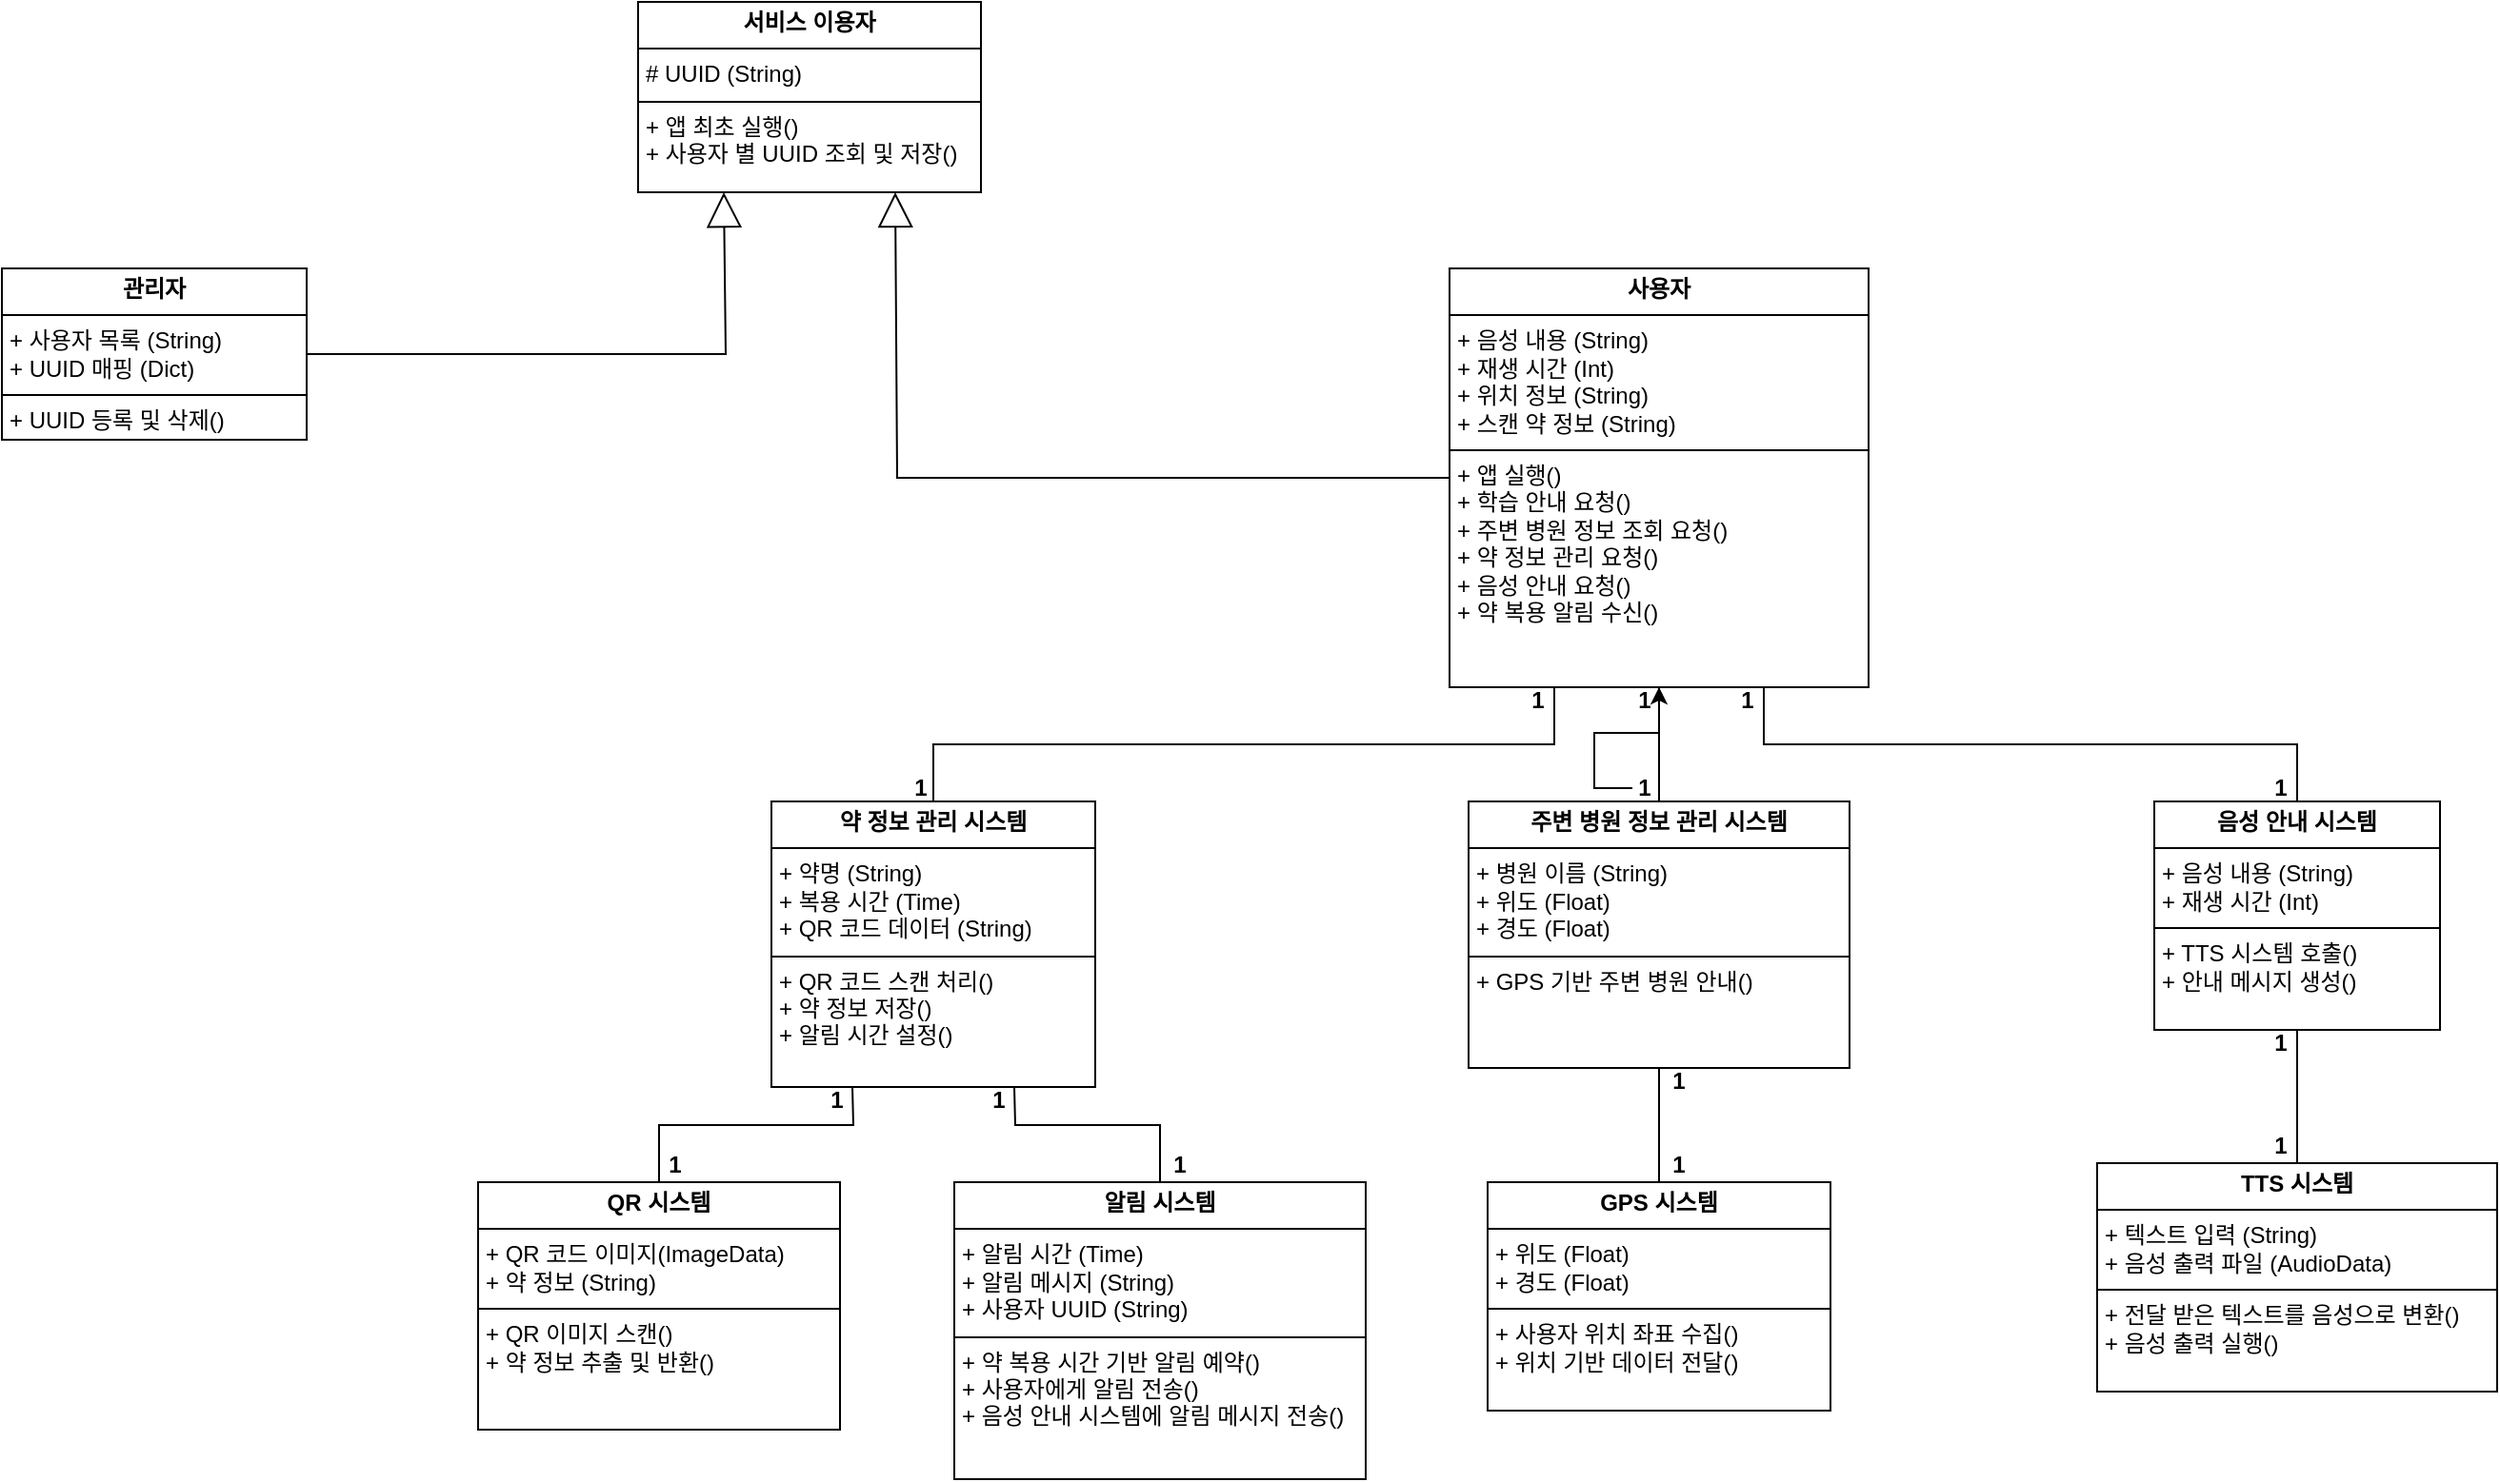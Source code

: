 <mxfile version="27.0.6" pages="8">
  <diagram name="클래스 다이어그램" id="pPBmhInmBNhDiVrDC7ui">
    <mxGraphModel dx="714" dy="1194" grid="1" gridSize="10" guides="1" tooltips="1" connect="1" arrows="1" fold="1" page="1" pageScale="1" pageWidth="1169" pageHeight="827" math="0" shadow="0">
      <root>
        <mxCell id="0" />
        <mxCell id="1" parent="0" />
        <mxCell id="C6GbmYov2meGegIGboKW-1" value="&lt;p style=&quot;margin:0px;margin-top:4px;text-align:center;&quot;&gt;&lt;b&gt;서비스 이용자&lt;/b&gt;&lt;/p&gt;&lt;hr size=&quot;1&quot; style=&quot;border-style:solid;&quot;&gt;&lt;p style=&quot;margin:0px;margin-left:4px;&quot;&gt;# UUID (String)&lt;/p&gt;&lt;hr size=&quot;1&quot; style=&quot;border-style:solid;&quot;&gt;&lt;p style=&quot;margin:0px;margin-left:4px;&quot;&gt;+ 앱 최초 실행()&lt;/p&gt;&lt;p style=&quot;margin:0px;margin-left:4px;&quot;&gt;+ 사용자 별 UUID 조회 및 저장()&lt;/p&gt;" style="verticalAlign=top;align=left;overflow=fill;html=1;whiteSpace=wrap;" parent="1" vertex="1">
          <mxGeometry x="494" y="20" width="180" height="100" as="geometry" />
        </mxCell>
        <mxCell id="C6GbmYov2meGegIGboKW-2" value="&lt;p style=&quot;margin:0px;margin-top:4px;text-align:center;&quot;&gt;&lt;b&gt;약 정보 관리 시스템&lt;/b&gt;&lt;/p&gt;&lt;hr size=&quot;1&quot; style=&quot;border-style:solid;&quot;&gt;&lt;p style=&quot;margin:0px;margin-left:4px;&quot;&gt;+ 약명 (String)&lt;/p&gt;&lt;p style=&quot;margin:0px;margin-left:4px;&quot;&gt;+ 복용 시간 (Time)&lt;/p&gt;&lt;p style=&quot;margin:0px;margin-left:4px;&quot;&gt;+ QR 코드 데이터 (String)&lt;/p&gt;&lt;hr size=&quot;1&quot; style=&quot;border-style:solid;&quot;&gt;&lt;p style=&quot;margin:0px;margin-left:4px;&quot;&gt;+ QR 코드 스캔 처리()&lt;/p&gt;&lt;p style=&quot;margin:0px;margin-left:4px;&quot;&gt;+ 약 정보 저장()&lt;/p&gt;&lt;p style=&quot;margin:0px;margin-left:4px;&quot;&gt;+ 알림 시간 설정()&lt;/p&gt;" style="verticalAlign=top;align=left;overflow=fill;html=1;whiteSpace=wrap;" parent="1" vertex="1">
          <mxGeometry x="564" y="440" width="170" height="150" as="geometry" />
        </mxCell>
        <mxCell id="C6GbmYov2meGegIGboKW-3" value="&lt;p style=&quot;margin:0px;margin-top:4px;text-align:center;&quot;&gt;&lt;b&gt;GPS 시스템&lt;/b&gt;&lt;/p&gt;&lt;hr size=&quot;1&quot; style=&quot;border-style:solid;&quot;&gt;&lt;p style=&quot;margin:0px;margin-left:4px;&quot;&gt;+ 위도 (Float)&lt;/p&gt;&lt;p style=&quot;margin:0px;margin-left:4px;&quot;&gt;+ 경도 (Float)&lt;/p&gt;&lt;hr size=&quot;1&quot; style=&quot;border-style:solid;&quot;&gt;&lt;p style=&quot;margin:0px;margin-left:4px;&quot;&gt;+ 사용자 위치 좌표 수집()&lt;/p&gt;&lt;p style=&quot;margin:0px;margin-left:4px;&quot;&gt;+ 위치 기반 데이터 전달()&lt;/p&gt;" style="verticalAlign=top;align=left;overflow=fill;html=1;whiteSpace=wrap;" parent="1" vertex="1">
          <mxGeometry x="940" y="640" width="180" height="120" as="geometry" />
        </mxCell>
        <mxCell id="C6GbmYov2meGegIGboKW-4" value="&lt;p style=&quot;margin:0px;margin-top:4px;text-align:center;&quot;&gt;&lt;b&gt;관리자&lt;/b&gt;&lt;/p&gt;&lt;hr size=&quot;1&quot; style=&quot;border-style:solid;&quot;&gt;&lt;p style=&quot;margin:0px;margin-left:4px;&quot;&gt;+ 사용자 목록 (String)&lt;/p&gt;&lt;p style=&quot;margin:0px;margin-left:4px;&quot;&gt;+ UUID 매핑 (Dict)&lt;/p&gt;&lt;hr size=&quot;1&quot; style=&quot;border-style:solid;&quot;&gt;&lt;p style=&quot;margin:0px;margin-left:4px;&quot;&gt;+ UUID 등록 및 삭제()&lt;/p&gt;" style="verticalAlign=top;align=left;overflow=fill;html=1;whiteSpace=wrap;" parent="1" vertex="1">
          <mxGeometry x="160" y="160" width="160" height="90" as="geometry" />
        </mxCell>
        <mxCell id="C6GbmYov2meGegIGboKW-5" value="&lt;p style=&quot;margin:0px;margin-top:4px;text-align:center;&quot;&gt;&lt;b&gt;QR 시스템&lt;/b&gt;&lt;/p&gt;&lt;hr size=&quot;1&quot; style=&quot;border-style:solid;&quot;&gt;&lt;p style=&quot;margin:0px;margin-left:4px;&quot;&gt;+ QR 코드 이미지(ImageData)&lt;/p&gt;&lt;p style=&quot;margin:0px;margin-left:4px;&quot;&gt;+ 약 정보 (String)&lt;/p&gt;&lt;hr size=&quot;1&quot; style=&quot;border-style:solid;&quot;&gt;&lt;p style=&quot;margin:0px;margin-left:4px;&quot;&gt;+ QR 이미지 스캔()&lt;/p&gt;&lt;p style=&quot;margin:0px;margin-left:4px;&quot;&gt;+ 약 정보 추출 및 반환()&lt;/p&gt;" style="verticalAlign=top;align=left;overflow=fill;html=1;whiteSpace=wrap;" parent="1" vertex="1">
          <mxGeometry x="410" y="640" width="190" height="130" as="geometry" />
        </mxCell>
        <mxCell id="C6GbmYov2meGegIGboKW-6" value="&lt;p style=&quot;margin:0px;margin-top:4px;text-align:center;&quot;&gt;&lt;b&gt;주변 병원 정보 관리 시스템&lt;/b&gt;&lt;/p&gt;&lt;hr size=&quot;1&quot; style=&quot;border-style:solid;&quot;&gt;&lt;p style=&quot;margin:0px;margin-left:4px;&quot;&gt;+ 병원 이름 (String)&lt;/p&gt;&lt;p style=&quot;margin:0px;margin-left:4px;&quot;&gt;+ 위도 (Float)&lt;/p&gt;&lt;p style=&quot;margin:0px;margin-left:4px;&quot;&gt;+ 경도 (Float)&lt;/p&gt;&lt;hr size=&quot;1&quot; style=&quot;border-style:solid;&quot;&gt;&lt;p style=&quot;margin:0px;margin-left:4px;&quot;&gt;+ GPS 기반 주변 병원 안내()&lt;/p&gt;" style="verticalAlign=top;align=left;overflow=fill;html=1;whiteSpace=wrap;" parent="1" vertex="1">
          <mxGeometry x="930" y="440" width="200" height="140" as="geometry" />
        </mxCell>
        <mxCell id="C6GbmYov2meGegIGboKW-7" value="&lt;p style=&quot;margin:0px;margin-top:4px;text-align:center;&quot;&gt;&lt;b&gt;사용자&lt;/b&gt;&lt;/p&gt;&lt;hr size=&quot;1&quot; style=&quot;border-style:solid;&quot;&gt;&lt;p style=&quot;margin:0px;margin-left:4px;&quot;&gt;+ 음성 내용 (String)&lt;/p&gt;&lt;p style=&quot;margin:0px;margin-left:4px;&quot;&gt;+ 재생 시간 (Int)&lt;/p&gt;&lt;p style=&quot;margin:0px;margin-left:4px;&quot;&gt;+ 위치 정보 (String)&lt;/p&gt;&lt;p style=&quot;margin:0px;margin-left:4px;&quot;&gt;+ 스캔 약 정보 (String)&lt;/p&gt;&lt;hr size=&quot;1&quot; style=&quot;border-style:solid;&quot;&gt;&lt;p style=&quot;margin:0px;margin-left:4px;&quot;&gt;+ 앱 실행()&lt;/p&gt;&lt;p style=&quot;margin:0px;margin-left:4px;&quot;&gt;+ 학습 안내 요청()&lt;/p&gt;&lt;p style=&quot;margin:0px;margin-left:4px;&quot;&gt;+ 주변 병원 정보 조회 요청()&lt;/p&gt;&lt;p style=&quot;margin:0px;margin-left:4px;&quot;&gt;+ 약 정보 관리 요청()&lt;/p&gt;&lt;p style=&quot;margin:0px;margin-left:4px;&quot;&gt;+ 음성 안내 요청()&lt;/p&gt;&lt;p style=&quot;margin:0px;margin-left:4px;&quot;&gt;+ 약 복용 알림 수신()&lt;/p&gt;" style="verticalAlign=top;align=left;overflow=fill;html=1;whiteSpace=wrap;" parent="1" vertex="1">
          <mxGeometry x="920" y="160" width="220" height="220" as="geometry" />
        </mxCell>
        <mxCell id="C6GbmYov2meGegIGboKW-8" value="&lt;p style=&quot;margin:0px;margin-top:4px;text-align:center;&quot;&gt;&lt;b&gt;음성 안내 시스템&lt;/b&gt;&lt;/p&gt;&lt;hr size=&quot;1&quot; style=&quot;border-style:solid;&quot;&gt;&lt;p style=&quot;margin:0px;margin-left:4px;&quot;&gt;+ 음성 내용 (String)&lt;/p&gt;&lt;p style=&quot;margin:0px;margin-left:4px;&quot;&gt;+ 재생 시간 (Int)&lt;/p&gt;&lt;hr size=&quot;1&quot; style=&quot;border-style:solid;&quot;&gt;&lt;p style=&quot;margin:0px;margin-left:4px;&quot;&gt;+ TTS 시스템 호출()&lt;/p&gt;&lt;p style=&quot;margin:0px;margin-left:4px;&quot;&gt;+ 안내 메시지 생성()&lt;/p&gt;" style="verticalAlign=top;align=left;overflow=fill;html=1;whiteSpace=wrap;" parent="1" vertex="1">
          <mxGeometry x="1290" y="440" width="150" height="120" as="geometry" />
        </mxCell>
        <mxCell id="C6GbmYov2meGegIGboKW-9" value="&lt;p style=&quot;margin:0px;margin-top:4px;text-align:center;&quot;&gt;&lt;b&gt;알림 시스템&lt;/b&gt;&lt;/p&gt;&lt;hr size=&quot;1&quot; style=&quot;border-style:solid;&quot;&gt;&lt;p style=&quot;margin:0px;margin-left:4px;&quot;&gt;+ 알림 시간 (Time)&lt;/p&gt;&lt;p style=&quot;margin:0px;margin-left:4px;&quot;&gt;+ 알림 메시지 (String)&lt;/p&gt;&lt;p style=&quot;margin:0px;margin-left:4px;&quot;&gt;+ 사용자 UUID (String)&lt;/p&gt;&lt;hr size=&quot;1&quot; style=&quot;border-style:solid;&quot;&gt;&lt;p style=&quot;margin:0px;margin-left:4px;&quot;&gt;+ 약 복용 시간 기반 알림 예약()&lt;/p&gt;&lt;p style=&quot;margin:0px;margin-left:4px;&quot;&gt;+ 사용자에게 알림 전송()&lt;/p&gt;&lt;p style=&quot;margin:0px;margin-left:4px;&quot;&gt;+ 음성 안내 시스템에 알림 메시지 전송()&lt;/p&gt;" style="verticalAlign=top;align=left;overflow=fill;html=1;whiteSpace=wrap;" parent="1" vertex="1">
          <mxGeometry x="660" y="640" width="216" height="156" as="geometry" />
        </mxCell>
        <mxCell id="C6GbmYov2meGegIGboKW-10" value="&lt;p style=&quot;margin:0px;margin-top:4px;text-align:center;&quot;&gt;&lt;b&gt;TTS 시스템&lt;/b&gt;&lt;/p&gt;&lt;hr size=&quot;1&quot; style=&quot;border-style:solid;&quot;&gt;&lt;p style=&quot;margin:0px;margin-left:4px;&quot;&gt;+ 텍스트 입력 (String)&lt;/p&gt;&lt;p style=&quot;margin:0px;margin-left:4px;&quot;&gt;+ 음성 출력 파일 (AudioData)&lt;/p&gt;&lt;hr size=&quot;1&quot; style=&quot;border-style:solid;&quot;&gt;&lt;p style=&quot;margin:0px;margin-left:4px;&quot;&gt;+ 전달 받은 텍스트를 음성으로 변환()&lt;/p&gt;&lt;p style=&quot;margin:0px;margin-left:4px;&quot;&gt;+ 음성 출력 실행()&lt;/p&gt;" style="verticalAlign=top;align=left;overflow=fill;html=1;whiteSpace=wrap;" parent="1" vertex="1">
          <mxGeometry x="1260" y="630" width="210" height="120" as="geometry" />
        </mxCell>
        <mxCell id="C6GbmYov2meGegIGboKW-11" value="" style="endArrow=block;endSize=16;endFill=0;html=1;rounded=0;exitX=1;exitY=0.5;exitDx=0;exitDy=0;entryX=0.25;entryY=1;entryDx=0;entryDy=0;" parent="1" source="C6GbmYov2meGegIGboKW-4" target="C6GbmYov2meGegIGboKW-1" edge="1">
          <mxGeometry y="-11" width="160" relative="1" as="geometry">
            <mxPoint x="380" y="250.0" as="sourcePoint" />
            <mxPoint x="540" y="250.0" as="targetPoint" />
            <Array as="points">
              <mxPoint x="540" y="205" />
            </Array>
            <mxPoint as="offset" />
          </mxGeometry>
        </mxCell>
        <mxCell id="C6GbmYov2meGegIGboKW-12" value="" style="endArrow=block;endSize=16;endFill=0;html=1;rounded=0;exitX=0;exitY=0.5;exitDx=0;exitDy=0;entryX=0.75;entryY=1;entryDx=0;entryDy=0;" parent="1" source="C6GbmYov2meGegIGboKW-7" target="C6GbmYov2meGegIGboKW-1" edge="1">
          <mxGeometry y="-11" width="160" relative="1" as="geometry">
            <mxPoint x="560" y="265" as="sourcePoint" />
            <mxPoint x="824" y="180" as="targetPoint" />
            <Array as="points">
              <mxPoint x="630" y="270" />
            </Array>
            <mxPoint as="offset" />
          </mxGeometry>
        </mxCell>
        <mxCell id="C6GbmYov2meGegIGboKW-13" value="" style="endArrow=none;html=1;rounded=0;entryX=0.5;entryY=1;entryDx=0;entryDy=0;exitX=0.5;exitY=0;exitDx=0;exitDy=0;" parent="1" source="C6GbmYov2meGegIGboKW-6" target="C6GbmYov2meGegIGboKW-7" edge="1">
          <mxGeometry width="50" height="50" relative="1" as="geometry">
            <mxPoint x="1110" y="570" as="sourcePoint" />
            <mxPoint x="1160" y="520" as="targetPoint" />
          </mxGeometry>
        </mxCell>
        <mxCell id="C6GbmYov2meGegIGboKW-14" value="" style="endArrow=none;html=1;rounded=0;entryX=0.25;entryY=1;entryDx=0;entryDy=0;exitX=0.5;exitY=0;exitDx=0;exitDy=0;" parent="1" source="C6GbmYov2meGegIGboKW-2" target="C6GbmYov2meGegIGboKW-7" edge="1">
          <mxGeometry width="50" height="50" relative="1" as="geometry">
            <mxPoint x="1110" y="570" as="sourcePoint" />
            <mxPoint x="1160" y="520" as="targetPoint" />
            <Array as="points">
              <mxPoint x="649" y="410" />
              <mxPoint x="975" y="410" />
            </Array>
          </mxGeometry>
        </mxCell>
        <mxCell id="C6GbmYov2meGegIGboKW-15" value="" style="endArrow=none;html=1;rounded=0;entryX=0.5;entryY=0;entryDx=0;entryDy=0;exitX=0.75;exitY=1;exitDx=0;exitDy=0;" parent="1" source="C6GbmYov2meGegIGboKW-7" target="C6GbmYov2meGegIGboKW-8" edge="1">
          <mxGeometry width="50" height="50" relative="1" as="geometry">
            <mxPoint x="1190" y="410" as="sourcePoint" />
            <mxPoint x="1516" y="350" as="targetPoint" />
            <Array as="points">
              <mxPoint x="1085" y="410" />
              <mxPoint x="1365" y="410" />
            </Array>
          </mxGeometry>
        </mxCell>
        <mxCell id="C6GbmYov2meGegIGboKW-16" value="" style="endArrow=none;html=1;rounded=0;entryX=0.25;entryY=1;entryDx=0;entryDy=0;exitX=0.5;exitY=0;exitDx=0;exitDy=0;" parent="1" source="C6GbmYov2meGegIGboKW-5" target="C6GbmYov2meGegIGboKW-2" edge="1">
          <mxGeometry width="50" height="50" relative="1" as="geometry">
            <mxPoint x="1110" y="570" as="sourcePoint" />
            <mxPoint x="1160" y="520" as="targetPoint" />
            <Array as="points">
              <mxPoint x="505" y="610" />
              <mxPoint x="607" y="610" />
            </Array>
          </mxGeometry>
        </mxCell>
        <mxCell id="C6GbmYov2meGegIGboKW-17" value="" style="endArrow=none;html=1;rounded=0;entryX=0.75;entryY=1;entryDx=0;entryDy=0;exitX=0.5;exitY=0;exitDx=0;exitDy=0;" parent="1" source="C6GbmYov2meGegIGboKW-9" target="C6GbmYov2meGegIGboKW-2" edge="1">
          <mxGeometry width="50" height="50" relative="1" as="geometry">
            <mxPoint x="1110" y="570" as="sourcePoint" />
            <mxPoint x="1160" y="520" as="targetPoint" />
            <Array as="points">
              <mxPoint x="768" y="610" />
              <mxPoint x="692" y="610" />
            </Array>
          </mxGeometry>
        </mxCell>
        <mxCell id="C6GbmYov2meGegIGboKW-18" value="" style="endArrow=none;html=1;rounded=0;entryX=0.5;entryY=1;entryDx=0;entryDy=0;exitX=0.5;exitY=0;exitDx=0;exitDy=0;" parent="1" source="C6GbmYov2meGegIGboKW-3" target="C6GbmYov2meGegIGboKW-6" edge="1">
          <mxGeometry width="50" height="50" relative="1" as="geometry">
            <mxPoint x="1110" y="570" as="sourcePoint" />
            <mxPoint x="1160" y="520" as="targetPoint" />
          </mxGeometry>
        </mxCell>
        <mxCell id="C6GbmYov2meGegIGboKW-19" value="" style="endArrow=none;html=1;rounded=0;entryX=0.5;entryY=1;entryDx=0;entryDy=0;exitX=0.5;exitY=0;exitDx=0;exitDy=0;" parent="1" source="C6GbmYov2meGegIGboKW-10" target="C6GbmYov2meGegIGboKW-8" edge="1">
          <mxGeometry width="50" height="50" relative="1" as="geometry">
            <mxPoint x="1110" y="570" as="sourcePoint" />
            <mxPoint x="1160" y="520" as="targetPoint" />
          </mxGeometry>
        </mxCell>
        <mxCell id="C6GbmYov2meGegIGboKW-20" value="1" style="text;align=center;fontStyle=1;verticalAlign=middle;spacingLeft=3;spacingRight=3;strokeColor=none;rotatable=0;points=[[0,0.5],[1,0.5]];portConstraint=eastwest;html=1;" parent="1" vertex="1">
          <mxGeometry x="1351" y="616" width="10" height="10" as="geometry" />
        </mxCell>
        <mxCell id="C6GbmYov2meGegIGboKW-21" value="1" style="text;align=center;fontStyle=1;verticalAlign=middle;spacingLeft=3;spacingRight=3;strokeColor=none;rotatable=0;points=[[0,0.5],[1,0.5]];portConstraint=eastwest;html=1;" parent="1" vertex="1">
          <mxGeometry x="961" y="382" width="10" height="10" as="geometry" />
        </mxCell>
        <mxCell id="C6GbmYov2meGegIGboKW-22" value="1" style="text;align=center;fontStyle=1;verticalAlign=middle;spacingLeft=3;spacingRight=3;strokeColor=none;rotatable=0;points=[[0,0.5],[1,0.5]];portConstraint=eastwest;html=1;" parent="1" vertex="1">
          <mxGeometry x="1016" y="382" width="11" height="10" as="geometry" />
        </mxCell>
        <mxCell id="C6GbmYov2meGegIGboKW-23" value="1" style="text;align=center;fontStyle=1;verticalAlign=middle;spacingLeft=3;spacingRight=3;strokeColor=none;rotatable=0;points=[[0,0.5],[1,0.5]];portConstraint=eastwest;html=1;" parent="1" vertex="1">
          <mxGeometry x="1070" y="382" width="11" height="10" as="geometry" />
        </mxCell>
        <mxCell id="Qm93iwMksOHrOMu_KxM6-1" style="edgeStyle=orthogonalEdgeStyle;rounded=0;orthogonalLoop=1;jettySize=auto;html=1;exitX=0;exitY=0.5;exitDx=0;exitDy=0;" parent="1" source="C6GbmYov2meGegIGboKW-24" target="C6GbmYov2meGegIGboKW-7" edge="1">
          <mxGeometry relative="1" as="geometry" />
        </mxCell>
        <mxCell id="C6GbmYov2meGegIGboKW-24" value="1" style="text;align=center;fontStyle=1;verticalAlign=middle;spacingLeft=3;spacingRight=3;strokeColor=none;rotatable=0;points=[[0,0.5],[1,0.5]];portConstraint=eastwest;html=1;" parent="1" vertex="1">
          <mxGeometry x="1016" y="428" width="11" height="10" as="geometry" />
        </mxCell>
        <mxCell id="C6GbmYov2meGegIGboKW-25" value="1" style="text;align=center;fontStyle=1;verticalAlign=middle;spacingLeft=3;spacingRight=3;strokeColor=none;rotatable=0;points=[[0,0.5],[1,0.5]];portConstraint=eastwest;html=1;" parent="1" vertex="1">
          <mxGeometry x="1350" y="428" width="11" height="10" as="geometry" />
        </mxCell>
        <mxCell id="C6GbmYov2meGegIGboKW-26" value="1" style="text;align=center;fontStyle=1;verticalAlign=middle;spacingLeft=3;spacingRight=3;strokeColor=none;rotatable=0;points=[[0,0.5],[1,0.5]];portConstraint=eastwest;html=1;" parent="1" vertex="1">
          <mxGeometry x="636" y="428" width="11" height="10" as="geometry" />
        </mxCell>
        <mxCell id="C6GbmYov2meGegIGboKW-27" value="1" style="text;align=center;fontStyle=1;verticalAlign=middle;spacingLeft=3;spacingRight=3;strokeColor=none;rotatable=0;points=[[0,0.5],[1,0.5]];portConstraint=eastwest;html=1;" parent="1" vertex="1">
          <mxGeometry x="507" y="626" width="11" height="10" as="geometry" />
        </mxCell>
        <mxCell id="C6GbmYov2meGegIGboKW-28" value="1" style="text;align=center;fontStyle=1;verticalAlign=middle;spacingLeft=3;spacingRight=3;strokeColor=none;rotatable=0;points=[[0,0.5],[1,0.5]];portConstraint=eastwest;html=1;" parent="1" vertex="1">
          <mxGeometry x="772" y="626" width="11" height="10" as="geometry" />
        </mxCell>
        <mxCell id="C6GbmYov2meGegIGboKW-29" value="1" style="text;align=center;fontStyle=1;verticalAlign=middle;spacingLeft=3;spacingRight=3;strokeColor=none;rotatable=0;points=[[0,0.5],[1,0.5]];portConstraint=eastwest;html=1;" parent="1" vertex="1">
          <mxGeometry x="1034" y="626" width="11" height="10" as="geometry" />
        </mxCell>
        <mxCell id="C6GbmYov2meGegIGboKW-30" value="1" style="text;align=center;fontStyle=1;verticalAlign=middle;spacingLeft=3;spacingRight=3;strokeColor=none;rotatable=0;points=[[0,0.5],[1,0.5]];portConstraint=eastwest;html=1;" parent="1" vertex="1">
          <mxGeometry x="1034" y="582" width="11" height="10" as="geometry" />
        </mxCell>
        <mxCell id="C6GbmYov2meGegIGboKW-31" value="1" style="text;align=center;fontStyle=1;verticalAlign=middle;spacingLeft=3;spacingRight=3;strokeColor=none;rotatable=0;points=[[0,0.5],[1,0.5]];portConstraint=eastwest;html=1;" parent="1" vertex="1">
          <mxGeometry x="677" y="592" width="11" height="10" as="geometry" />
        </mxCell>
        <mxCell id="C6GbmYov2meGegIGboKW-32" value="1" style="text;align=center;fontStyle=1;verticalAlign=middle;spacingLeft=3;spacingRight=3;strokeColor=none;rotatable=0;points=[[0,0.5],[1,0.5]];portConstraint=eastwest;html=1;" parent="1" vertex="1">
          <mxGeometry x="592" y="592" width="11" height="10" as="geometry" />
        </mxCell>
        <mxCell id="C6GbmYov2meGegIGboKW-33" value="1" style="text;align=center;fontStyle=1;verticalAlign=middle;spacingLeft=3;spacingRight=3;strokeColor=none;rotatable=0;points=[[0,0.5],[1,0.5]];portConstraint=eastwest;html=1;" parent="1" vertex="1">
          <mxGeometry x="1351" y="562" width="10" height="10" as="geometry" />
        </mxCell>
      </root>
    </mxGraphModel>
  </diagram>
  <diagram id="xx8g7H8Xf8d9MJ3QNM9l" name="sd 앱 실행">
    <mxGraphModel grid="0" page="1" gridSize="10" guides="1" tooltips="1" connect="1" arrows="1" fold="1" pageScale="1" pageWidth="1654" pageHeight="1169" math="0" shadow="0">
      <root>
        <mxCell id="0" />
        <mxCell id="1" parent="0" />
        <mxCell id="B664CNn3AxfdgNS15yO0-23" value="" style="shape=umlLifeline;perimeter=lifelinePerimeter;whiteSpace=wrap;html=1;container=1;dropTarget=0;collapsible=0;recursiveResize=0;outlineConnect=0;portConstraint=eastwest;newEdgeStyle={&quot;curved&quot;:0,&quot;rounded&quot;:0};participant=umlActor;size=40;" parent="1" vertex="1">
          <mxGeometry x="279" y="80" width="20" height="1451" as="geometry" />
        </mxCell>
        <mxCell id="88Ob4_kD5uC0H-VeBAwT-1" value="" style="html=1;points=[[0,0,0,0,5],[0,1,0,0,-5],[1,0,0,0,5],[1,1,0,0,-5]];perimeter=orthogonalPerimeter;outlineConnect=0;targetShapes=umlLifeline;portConstraint=eastwest;newEdgeStyle={&quot;curved&quot;:0,&quot;rounded&quot;:0};" parent="B664CNn3AxfdgNS15yO0-23" vertex="1">
          <mxGeometry x="5" y="90" width="10" height="1303" as="geometry" />
        </mxCell>
        <mxCell id="B664CNn3AxfdgNS15yO0-24" value="&lt;span style=&quot;font-weight: normal;&quot;&gt;사용자&lt;/span&gt;" style="text;align=center;fontStyle=1;verticalAlign=middle;spacingLeft=3;spacingRight=3;strokeColor=none;rotatable=0;points=[[0,0.5],[1,0.5]];portConstraint=eastwest;html=1;fontSize=12;" parent="1" vertex="1">
          <mxGeometry x="279" y="120" width="70" height="30" as="geometry" />
        </mxCell>
        <mxCell id="B664CNn3AxfdgNS15yO0-25" value="sd 앱 실행" style="shape=umlFrame;whiteSpace=wrap;html=1;pointerEvents=0;width=80;height=40;" parent="1" vertex="1">
          <mxGeometry x="120" y="50" width="706" height="1533" as="geometry" />
        </mxCell>
        <mxCell id="B664CNn3AxfdgNS15yO0-26" value=":앱" style="shape=umlLifeline;perimeter=lifelinePerimeter;whiteSpace=wrap;html=1;container=1;dropTarget=0;collapsible=0;recursiveResize=0;outlineConnect=0;portConstraint=eastwest;newEdgeStyle={&quot;curved&quot;:0,&quot;rounded&quot;:0};" parent="1" vertex="1">
          <mxGeometry x="390" y="80" width="100" height="1448" as="geometry" />
        </mxCell>
        <mxCell id="B664CNn3AxfdgNS15yO0-27" value="" style="html=1;points=[[0,0,0,0,5],[0,1,0,0,-5],[1,0,0,0,5],[1,1,0,0,-5]];perimeter=orthogonalPerimeter;outlineConnect=0;targetShapes=umlLifeline;portConstraint=eastwest;newEdgeStyle={&quot;curved&quot;:0,&quot;rounded&quot;:0};" parent="B664CNn3AxfdgNS15yO0-26" vertex="1">
          <mxGeometry x="45" y="90" width="10" height="1307" as="geometry" />
        </mxCell>
        <mxCell id="B664CNn3AxfdgNS15yO0-34" value="네트워크 상태 확인()" style="html=1;verticalAlign=bottom;endArrow=block;curved=0;rounded=0;" parent="B664CNn3AxfdgNS15yO0-26" source="B664CNn3AxfdgNS15yO0-27" target="B664CNn3AxfdgNS15yO0-27" edge="1">
          <mxGeometry x="0.192" y="51" relative="1" as="geometry">
            <mxPoint x="54" y="116.0" as="sourcePoint" />
            <mxPoint x="204.0" y="116.0" as="targetPoint" />
            <Array as="points">
              <mxPoint x="90" y="110" />
              <mxPoint x="90" y="134" />
            </Array>
            <mxPoint as="offset" />
          </mxGeometry>
        </mxCell>
        <mxCell id="B664CNn3AxfdgNS15yO0-28" value="앱 실행()" style="html=1;verticalAlign=bottom;endArrow=block;curved=0;rounded=0;entryX=0;entryY=0;entryDx=0;entryDy=5;" parent="1" edge="1">
          <mxGeometry relative="1" as="geometry">
            <mxPoint x="293" y="178.0" as="sourcePoint" />
            <mxPoint x="434" y="178.0" as="targetPoint" />
          </mxGeometry>
        </mxCell>
        <mxCell id="B664CNn3AxfdgNS15yO0-30" value="alt" style="shape=umlFrame;whiteSpace=wrap;html=1;pointerEvents=0;" parent="1" vertex="1">
          <mxGeometry x="137" y="221" width="673" height="855" as="geometry" />
        </mxCell>
        <mxCell id="B664CNn3AxfdgNS15yO0-31" value=":서버 DB" style="shape=umlLifeline;perimeter=lifelinePerimeter;whiteSpace=wrap;html=1;container=1;dropTarget=0;collapsible=0;recursiveResize=0;outlineConnect=0;portConstraint=eastwest;newEdgeStyle={&quot;curved&quot;:0,&quot;rounded&quot;:0};" parent="1" vertex="1">
          <mxGeometry x="550" y="80" width="100" height="1448" as="geometry" />
        </mxCell>
        <mxCell id="B664CNn3AxfdgNS15yO0-32" value="" style="html=1;points=[[0,0,0,0,5],[0,1,0,0,-5],[1,0,0,0,5],[1,1,0,0,-5]];perimeter=orthogonalPerimeter;outlineConnect=0;targetShapes=umlLifeline;portConstraint=eastwest;newEdgeStyle={&quot;curved&quot;:0,&quot;rounded&quot;:0};" parent="B664CNn3AxfdgNS15yO0-31" vertex="1">
          <mxGeometry x="45" y="90" width="10" height="736" as="geometry" />
        </mxCell>
        <mxCell id="B664CNn3AxfdgNS15yO0-36" value="UUID 정보&amp;nbsp;" style="html=1;verticalAlign=bottom;endArrow=open;dashed=1;endSize=8;curved=0;rounded=0;exitX=0;exitY=1;exitDx=0;exitDy=-5;align=right;" parent="1" edge="1">
          <mxGeometry x="-0.46" relative="1" as="geometry">
            <mxPoint x="445" y="296" as="targetPoint" />
            <mxPoint x="593.0" y="296.0" as="sourcePoint" />
            <Array as="points">
              <mxPoint x="530" y="296" />
            </Array>
            <mxPoint as="offset" />
          </mxGeometry>
        </mxCell>
        <mxCell id="B664CNn3AxfdgNS15yO0-37" value=":내부 DB" style="shape=umlLifeline;perimeter=lifelinePerimeter;whiteSpace=wrap;html=1;container=1;dropTarget=0;collapsible=0;recursiveResize=0;outlineConnect=0;portConstraint=eastwest;newEdgeStyle={&quot;curved&quot;:0,&quot;rounded&quot;:0};" parent="1" vertex="1">
          <mxGeometry x="670" y="80" width="100" height="1450" as="geometry" />
        </mxCell>
        <mxCell id="B664CNn3AxfdgNS15yO0-38" value="" style="html=1;points=[[0,0,0,0,5],[0,1,0,0,-5],[1,0,0,0,5],[1,1,0,0,-5]];perimeter=orthogonalPerimeter;outlineConnect=0;targetShapes=umlLifeline;portConstraint=eastwest;newEdgeStyle={&quot;curved&quot;:0,&quot;rounded&quot;:0};" parent="B664CNn3AxfdgNS15yO0-37" vertex="1">
          <mxGeometry x="45" y="588" width="10" height="237" as="geometry" />
        </mxCell>
        <mxCell id="B664CNn3AxfdgNS15yO0-40" value="UUID 조회 요청()" style="html=1;verticalAlign=bottom;endArrow=block;curved=0;rounded=0;align=right;" parent="1" source="B664CNn3AxfdgNS15yO0-27" edge="1">
          <mxGeometry x="0.486" y="4" relative="1" as="geometry">
            <mxPoint x="443" y="261.995" as="sourcePoint" />
            <mxPoint x="593" y="261" as="targetPoint" />
            <mxPoint x="-1" as="offset" />
          </mxGeometry>
        </mxCell>
        <mxCell id="B664CNn3AxfdgNS15yO0-41" value="" style="endArrow=none;dashed=1;html=1;rounded=0;exitX=-0.002;exitY=0.19;exitDx=0;exitDy=0;exitPerimeter=0;entryX=0.994;entryY=0.125;entryDx=0;entryDy=0;entryPerimeter=0;" parent="1" target="B0ekamoDnBO0MablIW8z-1" edge="1">
          <mxGeometry width="50" height="50" relative="1" as="geometry">
            <mxPoint x="153.0" y="365.23" as="sourcePoint" />
            <mxPoint x="789" y="368" as="targetPoint" />
          </mxGeometry>
        </mxCell>
        <mxCell id="B664CNn3AxfdgNS15yO0-42" value="&lt;font&gt;[온라인 상태]&lt;/font&gt;" style="text;html=1;align=center;verticalAlign=middle;whiteSpace=wrap;rounded=0;fontSize=9;" parent="1" vertex="1">
          <mxGeometry x="173" y="224" width="120" height="30" as="geometry" />
        </mxCell>
        <mxCell id="B664CNn3AxfdgNS15yO0-43" value="[UUID 없음(최초 실행)]" style="text;html=1;align=center;verticalAlign=middle;whiteSpace=wrap;rounded=0;fontSize=9;" parent="1" vertex="1">
          <mxGeometry x="142" y="363" width="130" height="30" as="geometry" />
        </mxCell>
        <mxCell id="B0ekamoDnBO0MablIW8z-1" value="alt" style="shape=umlFrame;whiteSpace=wrap;html=1;pointerEvents=0;" parent="1" vertex="1">
          <mxGeometry x="153" y="314" width="645" height="423" as="geometry" />
        </mxCell>
        <mxCell id="B0ekamoDnBO0MablIW8z-2" value="&lt;font&gt;[UUID 존재]&lt;/font&gt;" style="text;html=1;align=center;verticalAlign=middle;whiteSpace=wrap;rounded=0;fontSize=9;" parent="1" vertex="1">
          <mxGeometry x="189" y="317" width="120" height="30" as="geometry" />
        </mxCell>
        <mxCell id="B0ekamoDnBO0MablIW8z-3" value="권한 확인()" style="html=1;verticalAlign=bottom;endArrow=block;curved=0;rounded=0;" parent="1" edge="1">
          <mxGeometry x="0.255" y="-28" relative="1" as="geometry">
            <mxPoint x="447" y="329" as="sourcePoint" />
            <mxPoint x="447" y="353" as="targetPoint" />
            <Array as="points">
              <mxPoint x="482" y="329" />
              <mxPoint x="482" y="353" />
            </Array>
            <mxPoint x="28" y="28" as="offset" />
          </mxGeometry>
        </mxCell>
        <mxCell id="B0ekamoDnBO0MablIW8z-4" value="UUID 등록 요청()" style="html=1;verticalAlign=bottom;endArrow=block;curved=0;rounded=0;align=right;" parent="1" edge="1">
          <mxGeometry x="0.554" y="4" relative="1" as="geometry">
            <mxPoint x="447" y="400" as="sourcePoint" />
            <mxPoint x="595" y="400" as="targetPoint" />
            <mxPoint as="offset" />
          </mxGeometry>
        </mxCell>
        <mxCell id="B0ekamoDnBO0MablIW8z-5" value="UUID 재조회 요청()" style="html=1;verticalAlign=bottom;endArrow=block;curved=0;rounded=0;align=right;" parent="1" edge="1">
          <mxGeometry x="0.581" relative="1" as="geometry">
            <mxPoint x="446" y="528.47" as="sourcePoint" />
            <mxPoint x="594" y="528.47" as="targetPoint" />
            <mxPoint as="offset" />
          </mxGeometry>
        </mxCell>
        <mxCell id="B0ekamoDnBO0MablIW8z-6" value="ex E1" style="shape=umlFrame;whiteSpace=wrap;html=1;pointerEvents=0;" parent="1" vertex="1">
          <mxGeometry x="167.5" y="409" width="615.5" height="90" as="geometry" />
        </mxCell>
        <mxCell id="B0ekamoDnBO0MablIW8z-7" value="[등록 실패]" style="text;html=1;align=center;verticalAlign=middle;whiteSpace=wrap;rounded=0;fontSize=9;" parent="1" vertex="1">
          <mxGeometry x="189" y="409" width="130" height="30" as="geometry" />
        </mxCell>
        <mxCell id="B0ekamoDnBO0MablIW8z-8" value="&amp;nbsp; &amp;nbsp;오류 메세지&amp;nbsp; &amp;nbsp; &amp;nbsp; &amp;nbsp; &amp;nbsp; &amp;nbsp; &amp;nbsp; &amp;nbsp;&lt;div&gt;&quot;UUID를 확인할 수 없습니다.&quot;&lt;/div&gt;" style="html=1;verticalAlign=bottom;endArrow=open;dashed=1;endSize=8;curved=0;rounded=0;align=right;" parent="1" source="B664CNn3AxfdgNS15yO0-27" target="88Ob4_kD5uC0H-VeBAwT-1" edge="1">
          <mxGeometry x="-1" y="-6" relative="1" as="geometry">
            <mxPoint x="289" y="450.0" as="targetPoint" />
            <mxPoint x="437.0" y="450" as="sourcePoint" />
            <Array as="points">
              <mxPoint x="374" y="450.0" />
            </Array>
            <mxPoint as="offset" />
          </mxGeometry>
        </mxCell>
        <mxCell id="B0ekamoDnBO0MablIW8z-9" value="로그 기록 및 앱 종료()" style="html=1;verticalAlign=bottom;endArrow=block;curved=0;rounded=0;" parent="1" edge="1">
          <mxGeometry x="0.192" y="60" relative="1" as="geometry">
            <mxPoint x="446" y="466" as="sourcePoint" />
            <mxPoint x="446" y="490" as="targetPoint" />
            <Array as="points">
              <mxPoint x="481" y="466" />
              <mxPoint x="481" y="490" />
            </Array>
            <mxPoint as="offset" />
          </mxGeometry>
        </mxCell>
        <mxCell id="B0ekamoDnBO0MablIW8z-10" value="ex E1" style="shape=umlFrame;whiteSpace=wrap;html=1;pointerEvents=0;" parent="1" vertex="1">
          <mxGeometry x="168" y="544" width="615.5" height="90" as="geometry" />
        </mxCell>
        <mxCell id="B0ekamoDnBO0MablIW8z-11" value="[재조회 실패]" style="text;html=1;align=center;verticalAlign=middle;whiteSpace=wrap;rounded=0;fontSize=9;" parent="1" vertex="1">
          <mxGeometry x="189.5" y="544" width="130" height="30" as="geometry" />
        </mxCell>
        <mxCell id="B0ekamoDnBO0MablIW8z-12" value="&amp;nbsp; &amp;nbsp;오류 메세지&amp;nbsp; &amp;nbsp; &amp;nbsp; &amp;nbsp; &amp;nbsp; &amp;nbsp; &amp;nbsp; &amp;nbsp;&lt;div&gt;&quot;UUID를 확인할 수 없습니다.&quot;&lt;/div&gt;" style="html=1;verticalAlign=bottom;endArrow=open;dashed=1;endSize=8;curved=0;rounded=0;align=right;" parent="1" edge="1">
          <mxGeometry x="-1" y="-6" relative="1" as="geometry">
            <mxPoint x="294.5" y="585" as="targetPoint" />
            <mxPoint x="435.5" y="585" as="sourcePoint" />
            <Array as="points">
              <mxPoint x="374.5" y="585.0" />
            </Array>
            <mxPoint as="offset" />
          </mxGeometry>
        </mxCell>
        <mxCell id="B0ekamoDnBO0MablIW8z-13" value="로그 기록 및 앱 종료()" style="html=1;verticalAlign=bottom;endArrow=block;curved=0;rounded=0;" parent="1" edge="1">
          <mxGeometry x="0.192" y="60" relative="1" as="geometry">
            <mxPoint x="446.5" y="601" as="sourcePoint" />
            <mxPoint x="446.5" y="625" as="targetPoint" />
            <Array as="points">
              <mxPoint x="481.5" y="601" />
              <mxPoint x="481.5" y="625" />
            </Array>
            <mxPoint as="offset" />
          </mxGeometry>
        </mxCell>
        <mxCell id="B0ekamoDnBO0MablIW8z-14" value="UUID 정보&amp;nbsp;" style="html=1;verticalAlign=bottom;endArrow=open;dashed=1;endSize=8;curved=0;rounded=0;exitX=0;exitY=1;exitDx=0;exitDy=-5;align=right;" parent="1" edge="1">
          <mxGeometry x="-0.46" relative="1" as="geometry">
            <mxPoint x="447" y="659.0" as="targetPoint" />
            <mxPoint x="595.0" y="659" as="sourcePoint" />
            <Array as="points">
              <mxPoint x="532" y="659.0" />
            </Array>
            <mxPoint as="offset" />
          </mxGeometry>
        </mxCell>
        <mxCell id="B0ekamoDnBO0MablIW8z-15" value="UUID 및 권한 정보 저장()" style="html=1;verticalAlign=bottom;endArrow=block;curved=0;rounded=0;align=right;" parent="1" target="B664CNn3AxfdgNS15yO0-37" edge="1">
          <mxGeometry x="0.551" relative="1" as="geometry">
            <mxPoint x="450" y="690" as="sourcePoint" />
            <mxPoint x="598" y="690" as="targetPoint" />
            <mxPoint as="offset" />
          </mxGeometry>
        </mxCell>
        <mxCell id="B0ekamoDnBO0MablIW8z-16" value="권한 확인()" style="html=1;verticalAlign=bottom;endArrow=block;curved=0;rounded=0;" parent="1" edge="1">
          <mxGeometry x="0.255" y="-28" relative="1" as="geometry">
            <mxPoint x="447" y="701" as="sourcePoint" />
            <mxPoint x="447" y="725" as="targetPoint" />
            <Array as="points">
              <mxPoint x="482" y="701" />
              <mxPoint x="482" y="725" />
            </Array>
            <mxPoint x="28" y="28" as="offset" />
          </mxGeometry>
        </mxCell>
        <mxCell id="B0ekamoDnBO0MablIW8z-17" value="" style="endArrow=none;dashed=1;html=1;rounded=0;exitX=0.004;exitY=0.755;exitDx=0;exitDy=0;exitPerimeter=0;" parent="1" edge="1">
          <mxGeometry width="50" height="50" relative="1" as="geometry">
            <mxPoint x="136.002" y="748.995" as="sourcePoint" />
            <mxPoint x="812" y="749" as="targetPoint" />
          </mxGeometry>
        </mxCell>
        <mxCell id="B0ekamoDnBO0MablIW8z-18" value="&lt;font&gt;[오프라인 상태]&lt;/font&gt;" style="text;html=1;align=center;verticalAlign=middle;whiteSpace=wrap;rounded=0;fontSize=9;" parent="1" vertex="1">
          <mxGeometry x="112" y="743" width="120" height="30" as="geometry" />
        </mxCell>
        <mxCell id="B0ekamoDnBO0MablIW8z-20" value="UUID 조회 요청()" style="html=1;verticalAlign=bottom;endArrow=block;curved=0;rounded=0;align=right;" parent="1" edge="1">
          <mxGeometry x="0.486" y="4" relative="1" as="geometry">
            <mxPoint x="446" y="775" as="sourcePoint" />
            <mxPoint x="718.5" y="775" as="targetPoint" />
            <mxPoint x="-1" as="offset" />
          </mxGeometry>
        </mxCell>
        <mxCell id="B0ekamoDnBO0MablIW8z-22" value="" style="endArrow=none;dashed=1;html=1;rounded=0;exitX=-0.002;exitY=0.19;exitDx=0;exitDy=0;exitPerimeter=0;entryX=1;entryY=0.317;entryDx=0;entryDy=0;entryPerimeter=0;" parent="1" target="B0ekamoDnBO0MablIW8z-24" edge="1">
          <mxGeometry width="50" height="50" relative="1" as="geometry">
            <mxPoint x="151" y="885.23" as="sourcePoint" />
            <mxPoint x="784" y="885" as="targetPoint" />
          </mxGeometry>
        </mxCell>
        <mxCell id="B0ekamoDnBO0MablIW8z-23" value="[UUID 없음]" style="text;html=1;align=center;verticalAlign=middle;whiteSpace=wrap;rounded=0;fontSize=9;" parent="1" vertex="1">
          <mxGeometry x="115" y="885" width="130" height="30" as="geometry" />
        </mxCell>
        <mxCell id="B0ekamoDnBO0MablIW8z-24" value="alt" style="shape=umlFrame;whiteSpace=wrap;html=1;pointerEvents=0;" parent="1" vertex="1">
          <mxGeometry x="151" y="806" width="646" height="252" as="geometry" />
        </mxCell>
        <mxCell id="B0ekamoDnBO0MablIW8z-25" value="&lt;font&gt;[UUID 존재]&lt;/font&gt;" style="text;html=1;align=center;verticalAlign=middle;whiteSpace=wrap;rounded=0;fontSize=9;" parent="1" vertex="1">
          <mxGeometry x="179" y="804" width="120" height="30" as="geometry" />
        </mxCell>
        <mxCell id="B0ekamoDnBO0MablIW8z-27" value="UUID 정보&amp;nbsp;" style="html=1;verticalAlign=bottom;endArrow=open;dashed=1;endSize=8;curved=0;rounded=0;exitX=0;exitY=1;exitDx=0;exitDy=-5;align=right;" parent="1" target="B664CNn3AxfdgNS15yO0-26" edge="1">
          <mxGeometry x="-0.46" relative="1" as="geometry">
            <mxPoint x="566" y="837.0" as="targetPoint" />
            <mxPoint x="714.0" y="837" as="sourcePoint" />
            <Array as="points">
              <mxPoint x="651" y="837.0" />
            </Array>
            <mxPoint as="offset" />
          </mxGeometry>
        </mxCell>
        <mxCell id="B0ekamoDnBO0MablIW8z-28" value="권한 확인()" style="html=1;verticalAlign=bottom;endArrow=block;curved=0;rounded=0;" parent="1" edge="1">
          <mxGeometry x="0.255" y="-28" relative="1" as="geometry">
            <mxPoint x="449" y="848" as="sourcePoint" />
            <mxPoint x="449" y="872" as="targetPoint" />
            <Array as="points">
              <mxPoint x="484" y="848" />
              <mxPoint x="484" y="872" />
            </Array>
            <mxPoint x="28" y="28" as="offset" />
          </mxGeometry>
        </mxCell>
        <mxCell id="B0ekamoDnBO0MablIW8z-29" value="ex 4e1" style="shape=umlFrame;whiteSpace=wrap;html=1;pointerEvents=0;" parent="1" vertex="1">
          <mxGeometry x="162" y="915" width="615.5" height="118" as="geometry" />
        </mxCell>
        <mxCell id="B0ekamoDnBO0MablIW8z-31" value="[오프라인 + 미등록]" style="text;html=1;align=center;verticalAlign=middle;whiteSpace=wrap;rounded=0;fontSize=9;" parent="1" vertex="1">
          <mxGeometry x="144" y="943" width="130" height="30" as="geometry" />
        </mxCell>
        <mxCell id="B0ekamoDnBO0MablIW8z-33" value="메세지&amp;nbsp; &amp;nbsp; &amp;nbsp; &amp;nbsp; &amp;nbsp;&amp;nbsp;&lt;div&gt;&quot;네트워크 연결 필요&quot;&lt;/div&gt;" style="html=1;verticalAlign=bottom;endArrow=open;dashed=1;endSize=8;curved=0;rounded=0;align=right;" parent="1" edge="1">
          <mxGeometry x="-0.644" relative="1" as="geometry">
            <mxPoint x="288" y="956.0" as="targetPoint" />
            <mxPoint x="435.0" y="956" as="sourcePoint" />
            <Array as="points" />
            <mxPoint as="offset" />
          </mxGeometry>
        </mxCell>
        <mxCell id="B0ekamoDnBO0MablIW8z-34" value="앱 종료()" style="html=1;verticalAlign=bottom;endArrow=block;curved=0;rounded=0;" parent="1" edge="1">
          <mxGeometry x="0.255" y="-28" relative="1" as="geometry">
            <mxPoint x="447" y="984" as="sourcePoint" />
            <mxPoint x="447" y="1008" as="targetPoint" />
            <Array as="points">
              <mxPoint x="482" y="984" />
              <mxPoint x="482" y="1008" />
            </Array>
            <mxPoint x="28" y="28" as="offset" />
          </mxGeometry>
        </mxCell>
        <mxCell id="B0ekamoDnBO0MablIW8z-35" value="alt" style="shape=umlFrame;whiteSpace=wrap;html=1;pointerEvents=0;" parent="1" vertex="1">
          <mxGeometry x="169" y="1096" width="586" height="478" as="geometry" />
        </mxCell>
        <mxCell id="B0ekamoDnBO0MablIW8z-36" value="[권한이 일반 사용자일 경우]" style="text;html=1;align=center;verticalAlign=middle;whiteSpace=wrap;rounded=0;fontSize=9;" vertex="1" parent="1">
          <mxGeometry x="163" y="1123" width="130" height="30" as="geometry" />
        </mxCell>
        <mxCell id="B0ekamoDnBO0MablIW8z-38" value="사용자용 메인화면 표시" style="html=1;verticalAlign=bottom;endArrow=open;dashed=1;endSize=8;curved=0;rounded=0;align=right;" edge="1" parent="1">
          <mxGeometry x="-0.768" relative="1" as="geometry">
            <mxPoint x="293" y="1163.0" as="targetPoint" />
            <mxPoint x="431" y="1163" as="sourcePoint" />
            <Array as="points">
              <mxPoint x="378" y="1163.0" />
            </Array>
            <mxPoint x="-1" as="offset" />
          </mxGeometry>
        </mxCell>
        <mxCell id="B0ekamoDnBO0MablIW8z-39" value="병원 정보, 약 정보 관리&lt;div&gt;메뉴 제공&amp;nbsp; &amp;nbsp; &amp;nbsp; &amp;nbsp;&amp;nbsp;&lt;/div&gt;" style="html=1;verticalAlign=bottom;endArrow=open;dashed=1;endSize=8;curved=0;rounded=0;align=right;" edge="1" parent="1">
          <mxGeometry x="-0.768" relative="1" as="geometry">
            <mxPoint x="293" y="1209.0" as="targetPoint" />
            <mxPoint x="431" y="1209" as="sourcePoint" />
            <Array as="points" />
            <mxPoint x="-1" as="offset" />
          </mxGeometry>
        </mxCell>
        <mxCell id="B0ekamoDnBO0MablIW8z-40" value="UC 03 또는 UC 04 연결" style="html=1;verticalAlign=bottom;endArrow=block;curved=0;rounded=0;align=right;" edge="1" parent="1">
          <mxGeometry x="0.486" y="4" relative="1" as="geometry">
            <mxPoint x="447" y="1243" as="sourcePoint" />
            <mxPoint x="986" y="1243" as="targetPoint" />
            <mxPoint x="-1" as="offset" />
          </mxGeometry>
        </mxCell>
        <mxCell id="B0ekamoDnBO0MablIW8z-42" value="" style="endArrow=none;dashed=1;html=1;rounded=0;" edge="1" parent="1">
          <mxGeometry width="50" height="50" relative="1" as="geometry">
            <mxPoint x="170" y="1290" as="sourcePoint" />
            <mxPoint x="755" y="1290" as="targetPoint" />
          </mxGeometry>
        </mxCell>
        <mxCell id="B0ekamoDnBO0MablIW8z-43" value="[권한이 관리자일 경우]" style="text;html=1;align=center;verticalAlign=middle;whiteSpace=wrap;rounded=0;fontSize=9;" vertex="1" parent="1">
          <mxGeometry x="163" y="1288" width="130" height="30" as="geometry" />
        </mxCell>
        <mxCell id="B0ekamoDnBO0MablIW8z-44" value="관리자 전용 메인화면 표시" style="html=1;verticalAlign=bottom;endArrow=open;dashed=1;endSize=8;curved=0;rounded=0;align=right;" edge="1" parent="1">
          <mxGeometry x="-1" relative="1" as="geometry">
            <mxPoint x="296" y="1318.0" as="targetPoint" />
            <mxPoint x="434" y="1318" as="sourcePoint" />
            <Array as="points">
              <mxPoint x="381" y="1318.0" />
            </Array>
            <mxPoint as="offset" />
          </mxGeometry>
        </mxCell>
        <mxCell id="B0ekamoDnBO0MablIW8z-45" value="사용자 관리&amp;nbsp;&lt;span style=&quot;background-color: light-dark(#ffffff, var(--ge-dark-color, #121212)); color: light-dark(rgb(0, 0, 0), rgb(255, 255, 255));&quot;&gt;메뉴 제공&amp;nbsp; &amp;nbsp; &amp;nbsp; &amp;nbsp;&amp;nbsp;&lt;/span&gt;" style="html=1;verticalAlign=bottom;endArrow=open;dashed=1;endSize=8;curved=0;rounded=0;align=right;" edge="1" parent="1">
          <mxGeometry x="-1" y="-8" relative="1" as="geometry">
            <mxPoint x="293" y="1368.0" as="targetPoint" />
            <mxPoint x="431" y="1368" as="sourcePoint" />
            <Array as="points" />
            <mxPoint x="6" y="3" as="offset" />
          </mxGeometry>
        </mxCell>
        <mxCell id="B0ekamoDnBO0MablIW8z-46" value="UC 02 연결" style="html=1;verticalAlign=bottom;endArrow=block;curved=0;rounded=0;align=right;" edge="1" parent="1">
          <mxGeometry x="0.486" y="4" relative="1" as="geometry">
            <mxPoint x="448" y="1424" as="sourcePoint" />
            <mxPoint x="987" y="1424" as="targetPoint" />
            <mxPoint x="-1" as="offset" />
          </mxGeometry>
        </mxCell>
      </root>
    </mxGraphModel>
  </diagram>
  <diagram id="nBCCRYvfiedPLsGbI0G_" name="sd 사용자 관리">
    <mxGraphModel grid="1" page="1" gridSize="10" guides="1" tooltips="1" connect="1" arrows="1" fold="1" pageScale="1" pageWidth="1654" pageHeight="1169" math="0" shadow="0">
      <root>
        <mxCell id="0" />
        <mxCell id="1" parent="0" />
        <mxCell id="uyctoVeSGK95oNNDBMJL-1" value="" style="endArrow=none;dashed=1;html=1;rounded=0;exitX=0;exitY=0.575;exitDx=0;exitDy=0;exitPerimeter=0;entryX=1;entryY=0.574;entryDx=0;entryDy=0;entryPerimeter=0;" edge="1" parent="1">
          <mxGeometry width="50" height="50" relative="1" as="geometry">
            <mxPoint x="440" y="830.25" as="sourcePoint" />
            <mxPoint x="1120" y="829.86" as="targetPoint" />
          </mxGeometry>
        </mxCell>
        <mxCell id="R4DR_G9GQ5IVlfOTWtKF-1" value="" style="shape=umlLifeline;perimeter=lifelinePerimeter;whiteSpace=wrap;html=1;container=1;dropTarget=0;collapsible=0;recursiveResize=0;outlineConnect=0;portConstraint=eastwest;newEdgeStyle={&quot;curved&quot;:0,&quot;rounded&quot;:0};participant=umlActor;size=40;" parent="1" vertex="1">
          <mxGeometry x="549" y="370" width="20" height="560" as="geometry" />
        </mxCell>
        <mxCell id="JUTWupZfJx8gIUY6-H3r-1" value="" style="html=1;points=[[0,0,0,0,5],[0,1,0,0,-5],[1,0,0,0,5],[1,1,0,0,-5]];perimeter=orthogonalPerimeter;outlineConnect=0;targetShapes=umlLifeline;portConstraint=eastwest;newEdgeStyle={&quot;curved&quot;:0,&quot;rounded&quot;:0};" parent="R4DR_G9GQ5IVlfOTWtKF-1" vertex="1">
          <mxGeometry x="5" y="90" width="10" height="460" as="geometry" />
        </mxCell>
        <mxCell id="R4DR_G9GQ5IVlfOTWtKF-2" value="&lt;span style=&quot;font-weight: 400;&quot;&gt;관리자&lt;/span&gt;" style="text;align=center;fontStyle=1;verticalAlign=middle;spacingLeft=3;spacingRight=3;strokeColor=none;rotatable=0;points=[[0,0.5],[1,0.5]];portConstraint=eastwest;html=1;fontSize=12;" parent="1" vertex="1">
          <mxGeometry x="549" y="410" width="70" height="30" as="geometry" />
        </mxCell>
        <mxCell id="R4DR_G9GQ5IVlfOTWtKF-3" value="sd 사용자 관리" style="shape=umlFrame;whiteSpace=wrap;html=1;pointerEvents=0;width=80;height=40;" parent="1" vertex="1">
          <mxGeometry x="370" y="330" width="850" height="650" as="geometry" />
        </mxCell>
        <mxCell id="R4DR_G9GQ5IVlfOTWtKF-4" value=":시스템" style="shape=umlLifeline;perimeter=lifelinePerimeter;whiteSpace=wrap;html=1;container=1;dropTarget=0;collapsible=0;recursiveResize=0;outlineConnect=0;portConstraint=eastwest;newEdgeStyle={&quot;curved&quot;:0,&quot;rounded&quot;:0};" parent="1" vertex="1">
          <mxGeometry x="882" y="370" width="100" height="560" as="geometry" />
        </mxCell>
        <mxCell id="R4DR_G9GQ5IVlfOTWtKF-5" value="" style="html=1;points=[[0,0,0,0,5],[0,1,0,0,-5],[1,0,0,0,5],[1,1,0,0,-5]];perimeter=orthogonalPerimeter;outlineConnect=0;targetShapes=umlLifeline;portConstraint=eastwest;newEdgeStyle={&quot;curved&quot;:0,&quot;rounded&quot;:0};" parent="R4DR_G9GQ5IVlfOTWtKF-4" vertex="1">
          <mxGeometry x="45" y="90" width="10" height="460" as="geometry" />
        </mxCell>
        <mxCell id="nw6vVEomF-Nmkha3so8c-1" value="온라인 상태 확인()" style="html=1;align=left;spacingLeft=2;endArrow=block;rounded=0;edgeStyle=orthogonalEdgeStyle;curved=0;rounded=0;" edge="1" parent="R4DR_G9GQ5IVlfOTWtKF-4" source="R4DR_G9GQ5IVlfOTWtKF-5" target="R4DR_G9GQ5IVlfOTWtKF-5">
          <mxGeometry relative="1" as="geometry">
            <mxPoint x="57" y="121" as="sourcePoint" />
            <Array as="points">
              <mxPoint x="87" y="121" />
              <mxPoint x="87" y="131" />
            </Array>
            <mxPoint x="57" y="131" as="targetPoint" />
          </mxGeometry>
        </mxCell>
        <mxCell id="7RA_lX9Ettf6jEbjOQEF-2" value="관리자 전용&lt;div&gt;메인 화면으로 복귀()&lt;/div&gt;" style="html=1;align=left;spacingLeft=2;endArrow=block;rounded=0;edgeStyle=orthogonalEdgeStyle;curved=0;rounded=0;" edge="1" parent="R4DR_G9GQ5IVlfOTWtKF-4" source="R4DR_G9GQ5IVlfOTWtKF-5" target="R4DR_G9GQ5IVlfOTWtKF-5">
          <mxGeometry relative="1" as="geometry">
            <mxPoint x="56" y="508" as="sourcePoint" />
            <Array as="points">
              <mxPoint x="88" y="508" />
              <mxPoint x="88" y="518" />
            </Array>
            <mxPoint x="56" y="518" as="targetPoint" />
          </mxGeometry>
        </mxCell>
        <mxCell id="R4DR_G9GQ5IVlfOTWtKF-6" value="사용자 관리 버튼 클릭()" style="html=1;verticalAlign=bottom;endArrow=block;curved=0;rounded=0;" parent="1" edge="1" target="R4DR_G9GQ5IVlfOTWtKF-5">
          <mxGeometry x="-0.005" relative="1" as="geometry">
            <mxPoint x="564" y="480.66" as="sourcePoint" />
            <mxPoint x="705" y="480.66" as="targetPoint" />
            <mxPoint as="offset" />
          </mxGeometry>
        </mxCell>
        <mxCell id="R4DR_G9GQ5IVlfOTWtKF-13" value="사용자 UUID 목록 요청()" style="html=1;verticalAlign=bottom;endArrow=block;curved=0;rounded=0;align=center;" parent="1" edge="1">
          <mxGeometry relative="1" as="geometry">
            <mxPoint x="937" y="580" as="sourcePoint" />
            <mxPoint x="1077" y="580" as="targetPoint" />
          </mxGeometry>
        </mxCell>
        <mxCell id="R4DR_G9GQ5IVlfOTWtKF-14" value="사용자 UUID 목록 반환" style="html=1;verticalAlign=bottom;endArrow=open;dashed=1;endSize=8;curved=0;rounded=0;align=center;" parent="1" edge="1">
          <mxGeometry relative="1" as="geometry">
            <mxPoint x="937" y="620.0" as="targetPoint" />
            <mxPoint x="1077" y="620" as="sourcePoint" />
          </mxGeometry>
        </mxCell>
        <mxCell id="R4DR_G9GQ5IVlfOTWtKF-15" value=":서버DB" style="shape=umlLifeline;perimeter=lifelinePerimeter;whiteSpace=wrap;html=1;container=1;dropTarget=0;collapsible=0;recursiveResize=0;outlineConnect=0;portConstraint=eastwest;newEdgeStyle={&quot;curved&quot;:0,&quot;rounded&quot;:0};" parent="1" vertex="1">
          <mxGeometry x="1031" y="370" width="100" height="560" as="geometry" />
        </mxCell>
        <mxCell id="R4DR_G9GQ5IVlfOTWtKF-16" value="" style="html=1;points=[[0,0,0,0,5],[0,1,0,0,-5],[1,0,0,0,5],[1,1,0,0,-5]];perimeter=orthogonalPerimeter;outlineConnect=0;targetShapes=umlLifeline;portConstraint=eastwest;newEdgeStyle={&quot;curved&quot;:0,&quot;rounded&quot;:0};" parent="R4DR_G9GQ5IVlfOTWtKF-15" vertex="1">
          <mxGeometry x="46" y="90" width="10" height="460" as="geometry" />
        </mxCell>
        <mxCell id="R4DR_G9GQ5IVlfOTWtKF-17" value="UUID 삭제 완료 응답" style="html=1;verticalAlign=bottom;endArrow=open;dashed=1;endSize=8;curved=0;rounded=0;align=center;" parent="1" edge="1">
          <mxGeometry relative="1" as="geometry">
            <mxPoint x="937" y="740.0" as="targetPoint" />
            <mxPoint x="1077" y="740" as="sourcePoint" />
          </mxGeometry>
        </mxCell>
        <mxCell id="R4DR_G9GQ5IVlfOTWtKF-23" value="UUID 목록 조회 버튼 클릭()" style="html=1;verticalAlign=bottom;endArrow=block;curved=0;rounded=0;" parent="1" edge="1" target="R4DR_G9GQ5IVlfOTWtKF-5">
          <mxGeometry x="-0.005" relative="1" as="geometry">
            <mxPoint x="564" y="560" as="sourcePoint" />
            <mxPoint x="705" y="560" as="targetPoint" />
            <mxPoint as="offset" />
          </mxGeometry>
        </mxCell>
        <mxCell id="R4DR_G9GQ5IVlfOTWtKF-24" value="UUID 목록 표시" style="html=1;verticalAlign=bottom;endArrow=open;dashed=1;endSize=8;curved=0;rounded=0;align=center;" parent="1" source="R4DR_G9GQ5IVlfOTWtKF-5" edge="1">
          <mxGeometry relative="1" as="geometry">
            <mxPoint x="564" y="640" as="targetPoint" />
            <mxPoint x="705" y="640" as="sourcePoint" />
          </mxGeometry>
        </mxCell>
        <mxCell id="R4DR_G9GQ5IVlfOTWtKF-26" value="&lt;font style=&quot;font-size: 10px;&quot;&gt;특정 UUID 선택 후 삭제 요청()&lt;/font&gt;" style="html=1;verticalAlign=bottom;endArrow=block;curved=0;rounded=0;" parent="1" edge="1" target="R4DR_G9GQ5IVlfOTWtKF-5">
          <mxGeometry x="-0.005" relative="1" as="geometry">
            <mxPoint x="564" y="679" as="sourcePoint" />
            <mxPoint x="705" y="679" as="targetPoint" />
            <mxPoint as="offset" />
          </mxGeometry>
        </mxCell>
        <mxCell id="R4DR_G9GQ5IVlfOTWtKF-28" value="UUID 삭제 요청()" style="html=1;verticalAlign=bottom;endArrow=block;curved=0;rounded=0;align=center;" parent="1" edge="1">
          <mxGeometry relative="1" as="geometry">
            <mxPoint x="937" y="710" as="sourcePoint" />
            <mxPoint x="1077" y="710" as="targetPoint" />
          </mxGeometry>
        </mxCell>
        <mxCell id="R4DR_G9GQ5IVlfOTWtKF-30" value="&quot;삭제가 완료되었습니다&quot; 메시지 표시" style="html=1;verticalAlign=bottom;endArrow=open;dashed=1;endSize=8;curved=0;rounded=0;align=center;" parent="1" source="R4DR_G9GQ5IVlfOTWtKF-5" target="JUTWupZfJx8gIUY6-H3r-1" edge="1">
          <mxGeometry relative="1" as="geometry">
            <mxPoint x="569" y="770" as="targetPoint" />
            <mxPoint x="710" y="770" as="sourcePoint" />
            <Array as="points">
              <mxPoint x="675" y="770" />
            </Array>
          </mxGeometry>
        </mxCell>
        <mxCell id="nw6vVEomF-Nmkha3so8c-2" value="alt" style="shape=umlFrame;whiteSpace=wrap;html=1;pointerEvents=0;width=70;height=20;" vertex="1" parent="1">
          <mxGeometry x="440" y="520" width="680" height="390" as="geometry" />
        </mxCell>
        <mxCell id="mGa1-XhXMlZFITyc2K8O-1" value="[서버 연결 성공]" style="text;html=1;align=center;verticalAlign=middle;whiteSpace=wrap;rounded=0;fontSize=9;" vertex="1" parent="1">
          <mxGeometry x="440" y="540" width="74" height="30" as="geometry" />
        </mxCell>
        <mxCell id="mGa1-XhXMlZFITyc2K8O-2" value="&lt;font style=&quot;font-size: 10px;&quot;&gt;사용자 관리 기능 종료()&lt;/font&gt;" style="html=1;verticalAlign=bottom;endArrow=block;curved=0;rounded=0;" edge="1" parent="1" target="R4DR_G9GQ5IVlfOTWtKF-5">
          <mxGeometry x="-0.005" relative="1" as="geometry">
            <mxPoint x="564" y="809.0" as="sourcePoint" />
            <mxPoint x="749" y="809.0" as="targetPoint" />
            <mxPoint as="offset" />
          </mxGeometry>
        </mxCell>
        <mxCell id="uyctoVeSGK95oNNDBMJL-2" value="[서버 연결 실패&lt;br&gt;(ex 1e1)]" style="text;html=1;align=center;verticalAlign=middle;whiteSpace=wrap;rounded=0;fontSize=9;" vertex="1" parent="1">
          <mxGeometry x="440" y="840" width="74" height="30" as="geometry" />
        </mxCell>
        <mxCell id="7RA_lX9Ettf6jEbjOQEF-1" value="&quot;사용자 관리 기능은 온라인 상태에서만 실행할 수 있습니다&quot; 메시지 표시" style="html=1;verticalAlign=bottom;endArrow=open;dashed=1;endSize=8;curved=0;rounded=0;align=center;" edge="1" parent="1" source="R4DR_G9GQ5IVlfOTWtKF-5" target="JUTWupZfJx8gIUY6-H3r-1">
          <mxGeometry relative="1" as="geometry">
            <mxPoint x="560" y="870" as="targetPoint" />
            <mxPoint x="745" y="870" as="sourcePoint" />
            <Array as="points">
              <mxPoint x="671" y="870" />
            </Array>
          </mxGeometry>
        </mxCell>
      </root>
    </mxGraphModel>
  </diagram>
  <diagram id="Ji0tWzAJYqBCujCCBq_v" name="이거 아님(병원정보관리)">
    <mxGraphModel dx="1261" dy="796" grid="1" gridSize="10" guides="1" tooltips="1" connect="1" arrows="1" fold="1" page="1" pageScale="1" pageWidth="1654" pageHeight="1169" math="0" shadow="0">
      <root>
        <mxCell id="0" />
        <mxCell id="1" parent="0" />
        <mxCell id="KqGOY5UHgoSyNzjWeSAW-2" value="&lt;span style=&quot;font-weight: normal;&quot;&gt;사용자&lt;/span&gt;" style="text;align=center;fontStyle=1;verticalAlign=middle;spacingLeft=3;spacingRight=3;strokeColor=none;rotatable=0;points=[[0,0.5],[1,0.5]];portConstraint=eastwest;html=1;fontSize=12;" vertex="1" parent="1">
          <mxGeometry x="279" y="110" width="70" height="30" as="geometry" />
        </mxCell>
        <mxCell id="KqGOY5UHgoSyNzjWeSAW-3" value="sd 앱 실행" style="shape=umlFrame;whiteSpace=wrap;html=1;pointerEvents=0;width=80;height=40;" vertex="1" parent="1">
          <mxGeometry x="120" y="50" width="920" height="700" as="geometry" />
        </mxCell>
        <mxCell id="KqGOY5UHgoSyNzjWeSAW-6" value="병원 정보 화면 클릭()" style="html=1;verticalAlign=bottom;endArrow=block;curved=0;rounded=0;entryX=0.5;entryY=0.171;entryDx=0;entryDy=0;entryPerimeter=0;" edge="1" parent="1" source="eyNOPj4W5LRzNS8-DWyf-1">
          <mxGeometry relative="1" as="geometry">
            <mxPoint x="288.667" y="158.0" as="sourcePoint" />
            <mxPoint x="440" y="158.11" as="targetPoint" />
          </mxGeometry>
        </mxCell>
        <mxCell id="KqGOY5UHgoSyNzjWeSAW-8" value="alt" style="shape=umlFrame;whiteSpace=wrap;html=1;pointerEvents=0;" vertex="1" parent="1">
          <mxGeometry x="180" y="170" width="440" height="130" as="geometry" />
        </mxCell>
        <mxCell id="KqGOY5UHgoSyNzjWeSAW-11" value="위치 정보 전달" style="html=1;verticalAlign=bottom;endArrow=open;dashed=1;endSize=8;curved=0;rounded=0;exitX=0;exitY=1;exitDx=0;exitDy=-5;" edge="1" parent="1">
          <mxGeometry relative="1" as="geometry">
            <mxPoint x="445" y="224" as="targetPoint" />
            <mxPoint x="595" y="224" as="sourcePoint" />
          </mxGeometry>
        </mxCell>
        <mxCell id="KqGOY5UHgoSyNzjWeSAW-13" value="위치 수동 입력 요청()" style="html=1;verticalAlign=bottom;endArrow=block;curved=0;rounded=0;align=center;" edge="1" parent="1" target="eyNOPj4W5LRzNS8-DWyf-1">
          <mxGeometry relative="1" as="geometry">
            <mxPoint x="435" y="267" as="sourcePoint" />
            <mxPoint x="289.167" y="267" as="targetPoint" />
          </mxGeometry>
        </mxCell>
        <mxCell id="KqGOY5UHgoSyNzjWeSAW-19" value="" style="endArrow=none;dashed=1;html=1;rounded=0;exitX=0.001;exitY=0.5;exitDx=0;exitDy=0;exitPerimeter=0;entryX=1;entryY=0.507;entryDx=0;entryDy=0;entryPerimeter=0;" edge="1" parent="1" source="KqGOY5UHgoSyNzjWeSAW-8" target="KqGOY5UHgoSyNzjWeSAW-8">
          <mxGeometry width="50" height="50" relative="1" as="geometry">
            <mxPoint x="510" y="390" as="sourcePoint" />
            <mxPoint x="560" y="340" as="targetPoint" />
          </mxGeometry>
        </mxCell>
        <mxCell id="KqGOY5UHgoSyNzjWeSAW-20" value="&lt;font&gt;[GPS 권한이&amp;nbsp;&lt;/font&gt;&lt;div&gt;&lt;font&gt;허용된 경우]&lt;/font&gt;&lt;/div&gt;" style="text;html=1;align=center;verticalAlign=middle;whiteSpace=wrap;rounded=0;fontSize=9;" vertex="1" parent="1">
          <mxGeometry x="175" y="200" width="120" height="30" as="geometry" />
        </mxCell>
        <mxCell id="KqGOY5UHgoSyNzjWeSAW-21" value="&lt;font&gt;[GPS 권한이&lt;/font&gt;&lt;div&gt;&lt;font&gt;허용되지 않은 경우]&lt;/font&gt;&lt;/div&gt;" style="text;html=1;align=center;verticalAlign=middle;whiteSpace=wrap;rounded=0;fontSize=9;" vertex="1" parent="1">
          <mxGeometry x="169" y="250" width="130" height="30" as="geometry" />
        </mxCell>
        <mxCell id="KqGOY5UHgoSyNzjWeSAW-28" value="alt" style="shape=umlFrame;whiteSpace=wrap;html=1;pointerEvents=0;" vertex="1" parent="1">
          <mxGeometry x="180" y="320" width="780" height="350" as="geometry" />
        </mxCell>
        <mxCell id="KqGOY5UHgoSyNzjWeSAW-30" value="[네트워크에&amp;nbsp;&lt;div&gt;연결된 경우]&lt;/div&gt;" style="text;html=1;align=center;verticalAlign=middle;whiteSpace=wrap;rounded=0;fontSize=9;" vertex="1" parent="1">
          <mxGeometry x="171" y="352" width="120" height="30" as="geometry" />
        </mxCell>
        <mxCell id="KqGOY5UHgoSyNzjWeSAW-31" value="[네트워크에&amp;nbsp;&lt;div&gt;연결되지 않은 경우]&lt;/div&gt;" style="text;html=1;align=center;verticalAlign=middle;whiteSpace=wrap;rounded=0;fontSize=9;" vertex="1" parent="1">
          <mxGeometry x="170" y="466" width="130" height="30" as="geometry" />
        </mxCell>
        <mxCell id="KqGOY5UHgoSyNzjWeSAW-26" value=":로컬 저장소" style="shape=umlLifeline;perimeter=lifelinePerimeter;whiteSpace=wrap;html=1;container=1;dropTarget=0;collapsible=0;recursiveResize=0;outlineConnect=0;portConstraint=eastwest;newEdgeStyle={&quot;curved&quot;:0,&quot;rounded&quot;:0};" vertex="1" parent="1">
          <mxGeometry x="880" y="80" width="100" height="640" as="geometry" />
        </mxCell>
        <mxCell id="KqGOY5UHgoSyNzjWeSAW-27" value="" style="html=1;points=[[0,0,0,0,5],[0,1,0,0,-5],[1,0,0,0,5],[1,1,0,0,-5]];perimeter=orthogonalPerimeter;outlineConnect=0;targetShapes=umlLifeline;portConstraint=eastwest;newEdgeStyle={&quot;curved&quot;:0,&quot;rounded&quot;:0};" vertex="1" parent="KqGOY5UHgoSyNzjWeSAW-26">
          <mxGeometry x="45" y="140.49" width="10" height="419.51" as="geometry" />
        </mxCell>
        <mxCell id="KqGOY5UHgoSyNzjWeSAW-1" value="" style="shape=umlLifeline;perimeter=lifelinePerimeter;whiteSpace=wrap;html=1;container=1;dropTarget=0;collapsible=0;recursiveResize=0;outlineConnect=0;portConstraint=eastwest;newEdgeStyle={&quot;curved&quot;:0,&quot;rounded&quot;:0};participant=umlActor;size=40;" vertex="1" parent="1">
          <mxGeometry x="279" y="80" width="20" height="640" as="geometry" />
        </mxCell>
        <mxCell id="eyNOPj4W5LRzNS8-DWyf-1" value="" style="html=1;points=[[0,0,0,0,5],[0,1,0,0,-5],[1,0,0,0,5],[1,1,0,0,-5]];perimeter=orthogonalPerimeter;outlineConnect=0;targetShapes=umlLifeline;portConstraint=eastwest;newEdgeStyle={&quot;curved&quot;:0,&quot;rounded&quot;:0};" vertex="1" parent="KqGOY5UHgoSyNzjWeSAW-1">
          <mxGeometry x="5" y="60" width="10" height="500" as="geometry" />
        </mxCell>
        <mxCell id="KqGOY5UHgoSyNzjWeSAW-4" value=":앱" style="shape=umlLifeline;perimeter=lifelinePerimeter;whiteSpace=wrap;html=1;container=1;dropTarget=0;collapsible=0;recursiveResize=0;outlineConnect=0;portConstraint=eastwest;newEdgeStyle={&quot;curved&quot;:0,&quot;rounded&quot;:0};" vertex="1" parent="1">
          <mxGeometry x="390" y="80" width="100" height="640" as="geometry" />
        </mxCell>
        <mxCell id="KqGOY5UHgoSyNzjWeSAW-5" value="" style="html=1;points=[[0,0,0,0,5],[0,1,0,0,-5],[1,0,0,0,5],[1,1,0,0,-5]];perimeter=orthogonalPerimeter;outlineConnect=0;targetShapes=umlLifeline;portConstraint=eastwest;newEdgeStyle={&quot;curved&quot;:0,&quot;rounded&quot;:0};" vertex="1" parent="KqGOY5UHgoSyNzjWeSAW-4">
          <mxGeometry x="45" y="140.49" width="10" height="419.51" as="geometry" />
        </mxCell>
        <mxCell id="KqGOY5UHgoSyNzjWeSAW-9" value="&amp;lt;&amp;lt;actor&amp;gt;&amp;gt;&lt;div&gt;GPS 시스템&lt;/div&gt;" style="shape=umlLifeline;perimeter=lifelinePerimeter;whiteSpace=wrap;html=1;container=1;dropTarget=0;collapsible=0;recursiveResize=0;outlineConnect=0;portConstraint=eastwest;newEdgeStyle={&quot;curved&quot;:0,&quot;rounded&quot;:0};" vertex="1" parent="1">
          <mxGeometry x="550" y="80" width="100" height="640" as="geometry" />
        </mxCell>
        <mxCell id="KqGOY5UHgoSyNzjWeSAW-10" value="" style="html=1;points=[[0,0,0,0,5],[0,1,0,0,-5],[1,0,0,0,5],[1,1,0,0,-5]];perimeter=orthogonalPerimeter;outlineConnect=0;targetShapes=umlLifeline;portConstraint=eastwest;newEdgeStyle={&quot;curved&quot;:0,&quot;rounded&quot;:0};" vertex="1" parent="KqGOY5UHgoSyNzjWeSAW-9">
          <mxGeometry x="45" y="140.49" width="10" height="419.51" as="geometry" />
        </mxCell>
        <mxCell id="KqGOY5UHgoSyNzjWeSAW-15" value=":병원 API" style="shape=umlLifeline;perimeter=lifelinePerimeter;whiteSpace=wrap;html=1;container=1;dropTarget=0;collapsible=0;recursiveResize=0;outlineConnect=0;portConstraint=eastwest;newEdgeStyle={&quot;curved&quot;:0,&quot;rounded&quot;:0};" vertex="1" parent="1">
          <mxGeometry x="670" y="80" width="100" height="640" as="geometry" />
        </mxCell>
        <mxCell id="KqGOY5UHgoSyNzjWeSAW-16" value="" style="html=1;points=[[0,0,0,0,5],[0,1,0,0,-5],[1,0,0,0,5],[1,1,0,0,-5]];perimeter=orthogonalPerimeter;outlineConnect=0;targetShapes=umlLifeline;portConstraint=eastwest;newEdgeStyle={&quot;curved&quot;:0,&quot;rounded&quot;:0};" vertex="1" parent="KqGOY5UHgoSyNzjWeSAW-15">
          <mxGeometry x="45" y="140.49" width="10" height="419.51" as="geometry" />
        </mxCell>
        <mxCell id="KqGOY5UHgoSyNzjWeSAW-22" value="병원 정보 반환" style="html=1;verticalAlign=bottom;endArrow=open;dashed=1;endSize=8;curved=0;rounded=0;" edge="1" parent="1" target="KqGOY5UHgoSyNzjWeSAW-5">
          <mxGeometry relative="1" as="geometry">
            <mxPoint x="780" y="530" as="targetPoint" />
            <mxPoint x="924.81" y="530" as="sourcePoint" />
          </mxGeometry>
        </mxCell>
        <mxCell id="KqGOY5UHgoSyNzjWeSAW-29" value="" style="endArrow=none;dashed=1;html=1;rounded=0;exitX=0.001;exitY=0.5;exitDx=0;exitDy=0;exitPerimeter=0;entryX=1;entryY=0.4;entryDx=0;entryDy=0;entryPerimeter=0;" edge="1" parent="1" target="KqGOY5UHgoSyNzjWeSAW-28">
          <mxGeometry width="50" height="50" relative="1" as="geometry">
            <mxPoint x="180.62" y="460" as="sourcePoint" />
            <mxPoint x="796.9" y="461.4" as="targetPoint" />
          </mxGeometry>
        </mxCell>
        <mxCell id="KqGOY5UHgoSyNzjWeSAW-14" value="병원 정보 반환" style="html=1;verticalAlign=bottom;endArrow=open;dashed=1;endSize=8;curved=0;rounded=0;exitX=0;exitY=1;exitDx=0;exitDy=-5;align=center;" edge="1" parent="1">
          <mxGeometry relative="1" as="geometry">
            <mxPoint x="445" y="370.0" as="targetPoint" />
            <mxPoint x="715.0" y="370.0" as="sourcePoint" />
          </mxGeometry>
        </mxCell>
        <mxCell id="KqGOY5UHgoSyNzjWeSAW-12" value="위치 정보 요청()" style="html=1;verticalAlign=bottom;endArrow=block;curved=0;rounded=0;" edge="1" parent="1">
          <mxGeometry relative="1" as="geometry">
            <mxPoint x="440.167" y="200" as="sourcePoint" />
            <mxPoint x="599.5" y="200" as="targetPoint" />
          </mxGeometry>
        </mxCell>
        <mxCell id="KqGOY5UHgoSyNzjWeSAW-34" value="GPS 기반 병원 정보 탐색()" style="html=1;verticalAlign=bottom;endArrow=block;curved=0;rounded=0;align=center;" edge="1" parent="1">
          <mxGeometry relative="1" as="geometry">
            <mxPoint x="445" y="343.0" as="sourcePoint" />
            <mxPoint x="715" y="343.0" as="targetPoint" />
          </mxGeometry>
        </mxCell>
        <mxCell id="KqGOY5UHgoSyNzjWeSAW-7" value="거리 순 병원 정보 표시" style="html=1;verticalAlign=bottom;endArrow=open;dashed=1;endSize=8;curved=0;rounded=0;" edge="1" parent="1" target="eyNOPj4W5LRzNS8-DWyf-1">
          <mxGeometry relative="1" as="geometry">
            <mxPoint x="289.167" y="440" as="targetPoint" />
            <mxPoint x="435" y="440" as="sourcePoint" />
          </mxGeometry>
        </mxCell>
        <mxCell id="KqGOY5UHgoSyNzjWeSAW-35" value="병원 정보 백업 ()&amp;nbsp;&amp;nbsp;" style="html=1;verticalAlign=bottom;endArrow=block;curved=0;rounded=0;align=right;" edge="1" parent="1" target="KqGOY5UHgoSyNzjWeSAW-27">
          <mxGeometry relative="1" as="geometry">
            <mxPoint x="445" y="399.71" as="sourcePoint" />
            <mxPoint x="715" y="399.71" as="targetPoint" />
          </mxGeometry>
        </mxCell>
        <mxCell id="KqGOY5UHgoSyNzjWeSAW-36" value="로컬 병원 정보 요청" style="html=1;verticalAlign=bottom;endArrow=block;curved=0;rounded=0;align=center;" edge="1" parent="1">
          <mxGeometry relative="1" as="geometry">
            <mxPoint x="450" y="487.66" as="sourcePoint" />
            <mxPoint x="925" y="487.66" as="targetPoint" />
          </mxGeometry>
        </mxCell>
        <mxCell id="KqGOY5UHgoSyNzjWeSAW-38" value="alt" style="shape=umlFrame;whiteSpace=wrap;html=1;pointerEvents=0;" vertex="1" parent="1">
          <mxGeometry x="190" y="500" width="760" height="160" as="geometry" />
        </mxCell>
        <mxCell id="KqGOY5UHgoSyNzjWeSAW-39" value="" style="endArrow=none;dashed=1;html=1;rounded=0;exitX=0.001;exitY=0.5;exitDx=0;exitDy=0;exitPerimeter=0;entryX=1.001;entryY=0.534;entryDx=0;entryDy=0;entryPerimeter=0;" edge="1" parent="1" target="KqGOY5UHgoSyNzjWeSAW-38">
          <mxGeometry width="50" height="50" relative="1" as="geometry">
            <mxPoint x="190.0" y="585" as="sourcePoint" />
            <mxPoint x="969.38" y="585" as="targetPoint" />
          </mxGeometry>
        </mxCell>
        <mxCell id="eyNOPj4W5LRzNS8-DWyf-2" value="거리 순 병원 정보 표시" style="html=1;verticalAlign=bottom;endArrow=open;dashed=1;endSize=8;curved=0;rounded=0;" edge="1" parent="1" target="eyNOPj4W5LRzNS8-DWyf-1">
          <mxGeometry relative="1" as="geometry">
            <mxPoint x="291" y="540" as="targetPoint" />
            <mxPoint x="432" y="540" as="sourcePoint" />
          </mxGeometry>
        </mxCell>
        <mxCell id="eyNOPj4W5LRzNS8-DWyf-3" value="[오프라인 정보가&amp;nbsp;&lt;div&gt;저장되어 있는 경우]&lt;/div&gt;" style="text;html=1;align=center;verticalAlign=middle;whiteSpace=wrap;rounded=0;fontSize=8;" vertex="1" parent="1">
          <mxGeometry x="175" y="540" width="120" height="30" as="geometry" />
        </mxCell>
        <mxCell id="eyNOPj4W5LRzNS8-DWyf-4" value="&lt;font style=&quot;font-size: 8px;&quot;&gt;[오프라인 정보가&amp;nbsp;&lt;/font&gt;&lt;div&gt;&lt;font style=&quot;font-size: 8px;&quot;&gt;저장되어 있지 않은 경우]&lt;/font&gt;&lt;/div&gt;" style="text;html=1;align=center;verticalAlign=middle;whiteSpace=wrap;rounded=0;fontSize=9;" vertex="1" parent="1">
          <mxGeometry x="176" y="600" width="120" height="30" as="geometry" />
        </mxCell>
        <mxCell id="eyNOPj4W5LRzNS8-DWyf-5" value="병원 정보 없음 안내" style="html=1;verticalAlign=bottom;endArrow=open;dashed=1;endSize=8;curved=0;rounded=0;" edge="1" parent="1">
          <mxGeometry relative="1" as="geometry">
            <mxPoint x="296" y="614.67" as="targetPoint" />
            <mxPoint x="434" y="614.67" as="sourcePoint" />
          </mxGeometry>
        </mxCell>
      </root>
    </mxGraphModel>
  </diagram>
  <diagram id="cJlk7Xgu9MKBFOZEma7S" name="병원 정보 관리">
    <mxGraphModel grid="0" page="0" gridSize="10" guides="1" tooltips="1" connect="1" arrows="1" fold="1" pageScale="1" pageWidth="850" pageHeight="1100" math="0" shadow="0">
      <root>
        <mxCell id="0" />
        <mxCell id="1" parent="0" />
        <mxCell id="rG9DrUgXZ8_NiXbyUHCC-4" value="" style="endArrow=none;dashed=1;html=1;rounded=0;entryX=1;entryY=0.393;entryDx=0;entryDy=0;entryPerimeter=0;" parent="1" edge="1">
          <mxGeometry width="50" height="50" relative="1" as="geometry">
            <mxPoint x="-85" y="-469" as="sourcePoint" />
            <mxPoint x="698.19" y="-469" as="targetPoint" />
          </mxGeometry>
        </mxCell>
        <mxCell id="oWBicUnRm-SUNqSCZqzv-50" value="" style="endArrow=none;dashed=1;html=1;rounded=0;exitX=0.001;exitY=0.3;exitDx=0;exitDy=0;exitPerimeter=0;entryX=1;entryY=0.298;entryDx=0;entryDy=0;entryPerimeter=0;" parent="1" edge="1">
          <mxGeometry width="50" height="50" relative="1" as="geometry">
            <mxPoint x="-82.215" y="-195.9" as="sourcePoint" />
            <mxPoint x="702" y="-196.134" as="targetPoint" />
          </mxGeometry>
        </mxCell>
        <mxCell id="Z1SlttX8pwUc4ry8VJHh-1" value="SD 병원 정보 관리" style="shape=umlFrame;whiteSpace=wrap;html=1;pointerEvents=0;width=116;height=33;" parent="1" vertex="1">
          <mxGeometry x="-133" y="-862" width="1013" height="1042" as="geometry" />
        </mxCell>
        <mxCell id="oWBicUnRm-SUNqSCZqzv-3" value="&lt;span style=&quot;font-weight: normal;&quot;&gt;사용자&lt;/span&gt;" style="text;align=center;fontStyle=1;verticalAlign=middle;spacingLeft=3;spacingRight=3;strokeColor=none;rotatable=0;points=[[0,0.5],[1,0.5]];portConstraint=eastwest;html=1;fontSize=12;" parent="1" vertex="1">
          <mxGeometry x="-8" y="-830" width="70" height="30" as="geometry" />
        </mxCell>
        <mxCell id="oWBicUnRm-SUNqSCZqzv-7" value="&lt;br&gt;&lt;div&gt;&#39;주변 병원 정보&#39; 기능 선택()&lt;/div&gt;" style="html=1;verticalAlign=bottom;endArrow=block;curved=0;rounded=0;entryX=0;entryY=0;entryDx=0;entryDy=5;entryPerimeter=0;" parent="1" edge="1">
          <mxGeometry relative="1" as="geometry">
            <mxPoint x="50" y="-683" as="sourcePoint" />
            <mxPoint x="255" y="-683" as="targetPoint" />
          </mxGeometry>
        </mxCell>
        <mxCell id="oWBicUnRm-SUNqSCZqzv-20" value="" style="endArrow=none;dashed=1;html=1;rounded=0;exitX=0.001;exitY=0.394;exitDx=0;exitDy=0;exitPerimeter=0;entryX=1;entryY=0.393;entryDx=0;entryDy=0;entryPerimeter=0;" parent="1" edge="1">
          <mxGeometry width="50" height="50" relative="1" as="geometry">
            <mxPoint x="-95.19" y="-309.548" as="sourcePoint" />
            <mxPoint x="714" y="-309.996" as="targetPoint" />
          </mxGeometry>
        </mxCell>
        <mxCell id="oWBicUnRm-SUNqSCZqzv-22" value="&lt;font&gt;[온라인 상태]&lt;/font&gt;" style="text;html=1;align=center;verticalAlign=middle;whiteSpace=wrap;rounded=0;fontSize=9;" parent="1" vertex="1">
          <mxGeometry x="-33" y="-626" width="61" height="30" as="geometry" />
        </mxCell>
        <mxCell id="oWBicUnRm-SUNqSCZqzv-24" value=":시스템" style="shape=umlLifeline;perimeter=lifelinePerimeter;whiteSpace=wrap;html=1;container=1;dropTarget=0;collapsible=0;recursiveResize=0;outlineConnect=0;portConstraint=eastwest;newEdgeStyle={&quot;curved&quot;:0,&quot;rounded&quot;:0};" parent="1" vertex="1">
          <mxGeometry x="210" y="-789" width="100" height="949" as="geometry" />
        </mxCell>
        <mxCell id="oWBicUnRm-SUNqSCZqzv-25" value="" style="html=1;points=[[0,0,0,0,5],[0,1,0,0,-5],[1,0,0,0,5],[1,1,0,0,-5]];perimeter=orthogonalPerimeter;outlineConnect=0;targetShapes=umlLifeline;portConstraint=eastwest;newEdgeStyle={&quot;curved&quot;:0,&quot;rounded&quot;:0};" parent="oWBicUnRm-SUNqSCZqzv-24" vertex="1">
          <mxGeometry x="45" y="90" width="10" height="830" as="geometry" />
        </mxCell>
        <mxCell id="oWBicUnRm-SUNqSCZqzv-36" value="온라인 상태 여부 확인" style="html=1;align=left;spacingLeft=2;endArrow=block;rounded=0;edgeStyle=orthogonalEdgeStyle;curved=0;rounded=0;fontSize=12;startSize=8;endSize=8;" parent="oWBicUnRm-SUNqSCZqzv-24" edge="1">
          <mxGeometry relative="1" as="geometry">
            <mxPoint x="55" y="120" as="sourcePoint" />
            <Array as="points">
              <mxPoint x="78" y="120" />
              <mxPoint x="78" y="150" />
            </Array>
            <mxPoint x="56" y="150" as="targetPoint" />
          </mxGeometry>
        </mxCell>
        <mxCell id="kpA6ADd2uMAdlkni26Np-16" value="주변 병원 거리순 정렬()" style="html=1;align=left;spacingLeft=2;endArrow=block;rounded=0;edgeStyle=orthogonalEdgeStyle;curved=0;rounded=0;fontSize=12;startSize=8;endSize=8;" edge="1" parent="oWBicUnRm-SUNqSCZqzv-24" source="oWBicUnRm-SUNqSCZqzv-25" target="oWBicUnRm-SUNqSCZqzv-25">
          <mxGeometry relative="1" as="geometry">
            <mxPoint x="60" y="759" as="sourcePoint" />
            <Array as="points">
              <mxPoint x="80" y="759" />
              <mxPoint x="80" y="789" />
            </Array>
            <mxPoint x="61" y="789" as="targetPoint" />
          </mxGeometry>
        </mxCell>
        <mxCell id="oWBicUnRm-SUNqSCZqzv-26" value="" style="shape=umlLifeline;perimeter=lifelinePerimeter;whiteSpace=wrap;html=1;container=1;dropTarget=0;collapsible=0;recursiveResize=0;outlineConnect=0;portConstraint=eastwest;newEdgeStyle={&quot;curved&quot;:0,&quot;rounded&quot;:0};participant=umlActor;size=40;" parent="1" vertex="1">
          <mxGeometry x="35" y="-805" width="20" height="965" as="geometry" />
        </mxCell>
        <mxCell id="oWBicUnRm-SUNqSCZqzv-27" value="" style="html=1;points=[[0,0,0,0,5],[0,1,0,0,-5],[1,0,0,0,5],[1,1,0,0,-5]];perimeter=orthogonalPerimeter;outlineConnect=0;targetShapes=umlLifeline;portConstraint=eastwest;newEdgeStyle={&quot;curved&quot;:0,&quot;rounded&quot;:0};" parent="oWBicUnRm-SUNqSCZqzv-26" vertex="1">
          <mxGeometry x="5" y="90" width="10" height="850" as="geometry" />
        </mxCell>
        <mxCell id="oWBicUnRm-SUNqSCZqzv-32" value="alt" style="shape=umlFrame;whiteSpace=wrap;html=1;pointerEvents=0;" parent="1" vertex="1">
          <mxGeometry x="-96" y="-626" width="810" height="568" as="geometry" />
        </mxCell>
        <mxCell id="oWBicUnRm-SUNqSCZqzv-43" value="주변 병원 정보 제공()" style="html=1;verticalAlign=bottom;endArrow=block;curved=0;rounded=0;" parent="1" edge="1">
          <mxGeometry x="-0.023" relative="1" as="geometry">
            <mxPoint x="255" y="30" as="sourcePoint" />
            <mxPoint x="50" y="30" as="targetPoint" />
            <mxPoint as="offset" />
            <Array as="points">
              <mxPoint x="51" y="30" />
            </Array>
          </mxGeometry>
        </mxCell>
        <mxCell id="oWBicUnRm-SUNqSCZqzv-45" value="[오프라인 상태]" style="text;html=1;align=center;verticalAlign=middle;whiteSpace=wrap;rounded=0;fontSize=9;" parent="1" vertex="1">
          <mxGeometry x="-88" y="-281" width="64" height="30" as="geometry" />
        </mxCell>
        <mxCell id="oWBicUnRm-SUNqSCZqzv-47" value="alt" style="shape=umlFrame;whiteSpace=wrap;html=1;pointerEvents=0;" parent="1" vertex="1">
          <mxGeometry x="-83" y="-248" width="785" height="117" as="geometry" />
        </mxCell>
        <mxCell id="oWBicUnRm-SUNqSCZqzv-52" value="&quot;저장된 병원 정보가 없습니다.&quot; 메시지 출력()" style="html=1;verticalAlign=bottom;endArrow=block;curved=0;rounded=0;" parent="1" edge="1" target="oWBicUnRm-SUNqSCZqzv-27" source="oWBicUnRm-SUNqSCZqzv-25">
          <mxGeometry x="-0.024" relative="1" as="geometry">
            <mxPoint x="256" y="-162" as="sourcePoint" />
            <mxPoint x="50" y="-162" as="targetPoint" />
            <mxPoint as="offset" />
            <Array as="points">
              <mxPoint x="51" y="-162" />
            </Array>
          </mxGeometry>
        </mxCell>
        <mxCell id="oWBicUnRm-SUNqSCZqzv-53" value="[정보 있음]" style="text;html=1;align=center;verticalAlign=middle;whiteSpace=wrap;rounded=0;fontSize=9;" parent="1" vertex="1">
          <mxGeometry x="-29" y="-251" width="64" height="30" as="geometry" />
        </mxCell>
        <mxCell id="oWBicUnRm-SUNqSCZqzv-54" value="[정보 없음]" style="text;html=1;align=center;verticalAlign=middle;whiteSpace=wrap;rounded=0;fontSize=9;" parent="1" vertex="1">
          <mxGeometry x="-80" y="-190" width="64" height="30" as="geometry" />
        </mxCell>
        <mxCell id="Zq3yPyHQ2lJ_0KaGrRvw-1" value="alt" style="shape=umlFrame;whiteSpace=wrap;html=1;pointerEvents=0;width=63;height=24;" parent="1" vertex="1">
          <mxGeometry x="-88" y="-585" width="786" height="235" as="geometry" />
        </mxCell>
        <mxCell id="Zq3yPyHQ2lJ_0KaGrRvw-4" value="도로명 주소 기반 위치 정보 수동 입력 요청()" style="html=1;verticalAlign=bottom;endArrow=block;curved=0;rounded=0;" parent="1" edge="1" target="oWBicUnRm-SUNqSCZqzv-27">
          <mxGeometry x="-0.023" relative="1" as="geometry">
            <mxPoint x="255" y="-520" as="sourcePoint" />
            <mxPoint x="49" y="-520" as="targetPoint" />
            <mxPoint as="offset" />
            <Array as="points">
              <mxPoint x="50" y="-520" />
            </Array>
          </mxGeometry>
        </mxCell>
        <mxCell id="rG9DrUgXZ8_NiXbyUHCC-5" value="[GPS 권한 거부]" style="text;html=1;align=center;verticalAlign=middle;whiteSpace=wrap;rounded=0;fontSize=9;" parent="1" vertex="1">
          <mxGeometry x="-85" y="-565" width="74" height="30" as="geometry" />
        </mxCell>
        <mxCell id="rG9DrUgXZ8_NiXbyUHCC-7" value="[GPS 권한 허용]" style="text;html=1;align=center;verticalAlign=middle;whiteSpace=wrap;rounded=0;fontSize=9;" parent="1" vertex="1">
          <mxGeometry x="-85" y="-468" width="74" height="30" as="geometry" />
        </mxCell>
        <mxCell id="kpA6ADd2uMAdlkni26Np-7" value="사용자 위치 정보 요청()" style="html=1;verticalAlign=bottom;endArrow=block;curved=0;rounded=0;" edge="1" parent="1">
          <mxGeometry relative="1" as="geometry">
            <mxPoint x="265" y="-440" as="sourcePoint" />
            <mxPoint x="411" y="-440" as="targetPoint" />
          </mxGeometry>
        </mxCell>
        <mxCell id="kpA6ADd2uMAdlkni26Np-8" value="현재 위치 반환" style="html=1;verticalAlign=bottom;endArrow=open;dashed=1;endSize=8;curved=0;rounded=0;" edge="1" parent="1">
          <mxGeometry relative="1" as="geometry">
            <mxPoint x="265" y="-417" as="targetPoint" />
            <mxPoint x="411" y="-417" as="sourcePoint" />
          </mxGeometry>
        </mxCell>
        <mxCell id="kpA6ADd2uMAdlkni26Np-11" value="메인 화면으로 이동()" style="html=1;verticalAlign=bottom;endArrow=block;curved=0;rounded=0;" edge="1" parent="1" source="oWBicUnRm-SUNqSCZqzv-25">
          <mxGeometry x="-0.024" relative="1" as="geometry">
            <mxPoint x="256" y="-97" as="sourcePoint" />
            <mxPoint x="50" y="-97" as="targetPoint" />
            <mxPoint as="offset" />
            <Array as="points">
              <mxPoint x="51" y="-97" />
            </Array>
          </mxGeometry>
        </mxCell>
        <mxCell id="kpA6ADd2uMAdlkni26Np-14" value="주변 병원 정보 제공()" style="html=1;verticalAlign=bottom;endArrow=block;curved=0;rounded=0;" edge="1" parent="1">
          <mxGeometry x="-0.023" relative="1" as="geometry">
            <mxPoint x="255" y="-209" as="sourcePoint" />
            <mxPoint x="50" y="-209" as="targetPoint" />
            <mxPoint as="offset" />
            <Array as="points">
              <mxPoint x="50" y="-209" />
            </Array>
          </mxGeometry>
        </mxCell>
        <mxCell id="oWBicUnRm-SUNqSCZqzv-28" value=":GPS 시스템" style="shape=umlLifeline;perimeter=lifelinePerimeter;whiteSpace=wrap;html=1;container=1;dropTarget=0;collapsible=0;recursiveResize=0;outlineConnect=0;portConstraint=eastwest;newEdgeStyle={&quot;curved&quot;:0,&quot;rounded&quot;:0};" parent="1" vertex="1">
          <mxGeometry x="366" y="-784" width="100" height="944" as="geometry" />
        </mxCell>
        <mxCell id="oWBicUnRm-SUNqSCZqzv-29" value="" style="html=1;points=[[0,0,0,0,5],[0,1,0,0,-5],[1,0,0,0,5],[1,1,0,0,-5]];perimeter=orthogonalPerimeter;outlineConnect=0;targetShapes=umlLifeline;portConstraint=eastwest;newEdgeStyle={&quot;curved&quot;:0,&quot;rounded&quot;:0};" parent="oWBicUnRm-SUNqSCZqzv-28" vertex="1">
          <mxGeometry x="45" y="114.87" width="10" height="805.13" as="geometry" />
        </mxCell>
        <mxCell id="oWBicUnRm-SUNqSCZqzv-30" value=":내부 DB" style="shape=umlLifeline;perimeter=lifelinePerimeter;whiteSpace=wrap;html=1;container=1;dropTarget=0;collapsible=0;recursiveResize=0;outlineConnect=0;portConstraint=eastwest;newEdgeStyle={&quot;curved&quot;:0,&quot;rounded&quot;:0};" parent="1" vertex="1">
          <mxGeometry x="614" y="-784" width="100" height="944" as="geometry" />
        </mxCell>
        <mxCell id="oWBicUnRm-SUNqSCZqzv-31" value="" style="html=1;points=[[0,0,0,0,5],[0,1,0,0,-5],[1,0,0,0,5],[1,1,0,0,-5]];perimeter=orthogonalPerimeter;outlineConnect=0;targetShapes=umlLifeline;portConstraint=eastwest;newEdgeStyle={&quot;curved&quot;:0,&quot;rounded&quot;:0};" parent="oWBicUnRm-SUNqSCZqzv-30" vertex="1">
          <mxGeometry x="45" y="114.87" width="10" height="805.13" as="geometry" />
        </mxCell>
        <mxCell id="oWBicUnRm-SUNqSCZqzv-33" value=":병원 API" style="shape=umlLifeline;perimeter=lifelinePerimeter;whiteSpace=wrap;html=1;container=1;dropTarget=0;collapsible=0;recursiveResize=0;outlineConnect=0;portConstraint=eastwest;newEdgeStyle={&quot;curved&quot;:0,&quot;rounded&quot;:0};" parent="1" vertex="1">
          <mxGeometry x="486" y="-784" width="100" height="944" as="geometry" />
        </mxCell>
        <mxCell id="oWBicUnRm-SUNqSCZqzv-34" value="" style="html=1;points=[[0,0,0,0,5],[0,1,0,0,-5],[1,0,0,0,5],[1,1,0,0,-5]];perimeter=orthogonalPerimeter;outlineConnect=0;targetShapes=umlLifeline;portConstraint=eastwest;newEdgeStyle={&quot;curved&quot;:0,&quot;rounded&quot;:0};" parent="oWBicUnRm-SUNqSCZqzv-33" vertex="1">
          <mxGeometry x="45" y="114.87" width="10" height="805.13" as="geometry" />
        </mxCell>
        <mxCell id="kpA6ADd2uMAdlkni26Np-2" value=":서버 DB" style="shape=umlLifeline;perimeter=lifelinePerimeter;whiteSpace=wrap;html=1;container=1;dropTarget=0;collapsible=0;recursiveResize=0;outlineConnect=0;portConstraint=eastwest;newEdgeStyle={&quot;curved&quot;:0,&quot;rounded&quot;:0};" vertex="1" parent="1">
          <mxGeometry x="747" y="-784" width="100" height="944" as="geometry" />
        </mxCell>
        <mxCell id="kpA6ADd2uMAdlkni26Np-3" value="" style="html=1;points=[[0,0,0,0,5],[0,1,0,0,-5],[1,0,0,0,5],[1,1,0,0,-5]];perimeter=orthogonalPerimeter;outlineConnect=0;targetShapes=umlLifeline;portConstraint=eastwest;newEdgeStyle={&quot;curved&quot;:0,&quot;rounded&quot;:0};" vertex="1" parent="kpA6ADd2uMAdlkni26Np-2">
          <mxGeometry x="45" y="114.87" width="10" height="805.13" as="geometry" />
        </mxCell>
        <mxCell id="kpA6ADd2uMAdlkni26Np-9" value="주변 병원 정보 반환" style="html=1;verticalAlign=bottom;endArrow=open;dashed=1;endSize=8;curved=0;rounded=0;" edge="1" parent="1">
          <mxGeometry relative="1" as="geometry">
            <mxPoint x="265" y="-369.0" as="targetPoint" />
            <mxPoint x="531" y="-369.0" as="sourcePoint" />
          </mxGeometry>
        </mxCell>
        <mxCell id="oWBicUnRm-SUNqSCZqzv-40" value="위치 기반 주변 병원 정보 요청()" style="html=1;verticalAlign=bottom;endArrow=block;curved=0;rounded=0;" parent="1" edge="1">
          <mxGeometry x="-0.001" relative="1" as="geometry">
            <mxPoint x="265" y="-392" as="sourcePoint" />
            <mxPoint x="531" y="-392" as="targetPoint" />
            <mxPoint as="offset" />
          </mxGeometry>
        </mxCell>
        <mxCell id="kpA6ADd2uMAdlkni26Np-5" value="위치 정보 기반 주변 병원 정보 요청()" style="html=1;verticalAlign=bottom;endArrow=block;curved=0;rounded=0;" edge="1" parent="1">
          <mxGeometry relative="1" as="geometry">
            <mxPoint x="265" y="-508" as="sourcePoint" />
            <mxPoint x="531" y="-508" as="targetPoint" />
          </mxGeometry>
        </mxCell>
        <mxCell id="Lv2SdiFwY24hRWnuoE4r-1" value="주변 병원 정보 반환" style="html=1;verticalAlign=bottom;endArrow=open;dashed=1;endSize=8;curved=0;rounded=0;" parent="1" edge="1" source="oWBicUnRm-SUNqSCZqzv-31">
          <mxGeometry relative="1" as="geometry">
            <mxPoint x="267" y="-223" as="targetPoint" />
            <mxPoint x="648" y="-223" as="sourcePoint" />
          </mxGeometry>
        </mxCell>
        <mxCell id="rG9DrUgXZ8_NiXbyUHCC-11" value="주변 병원 정보 조회()" style="html=1;verticalAlign=bottom;endArrow=block;curved=0;rounded=0;" parent="1" edge="1">
          <mxGeometry relative="1" as="geometry">
            <mxPoint x="265" y="-276" as="sourcePoint" />
            <mxPoint x="659.0" y="-276" as="targetPoint" />
          </mxGeometry>
        </mxCell>
        <mxCell id="kpA6ADd2uMAdlkni26Np-17" value="주변 병원 정보 등록()" style="html=1;verticalAlign=bottom;endArrow=block;curved=0;rounded=0;" edge="1" parent="1">
          <mxGeometry relative="1" as="geometry">
            <mxPoint x="265.0" y="70" as="sourcePoint" />
            <mxPoint x="659" y="70" as="targetPoint" />
          </mxGeometry>
        </mxCell>
        <mxCell id="kpA6ADd2uMAdlkni26Np-18" value="주변 병원 정보 등록()" style="html=1;verticalAlign=bottom;endArrow=block;curved=0;rounded=0;" edge="1" parent="1" target="kpA6ADd2uMAdlkni26Np-3">
          <mxGeometry relative="1" as="geometry">
            <mxPoint x="265.0" y="110" as="sourcePoint" />
            <mxPoint x="659" y="110" as="targetPoint" />
          </mxGeometry>
        </mxCell>
        <mxCell id="kpA6ADd2uMAdlkni26Np-6" value="병원 정보 반환" style="html=1;verticalAlign=bottom;endArrow=open;dashed=1;endSize=8;curved=0;rounded=0;" edge="1" parent="1">
          <mxGeometry relative="1" as="geometry">
            <mxPoint x="265" y="-486" as="targetPoint" />
            <mxPoint x="531" y="-486" as="sourcePoint" />
          </mxGeometry>
        </mxCell>
      </root>
    </mxGraphModel>
  </diagram>
  <diagram id="OLFDyipsOZZjbY7KRqYh" name="sd 약 정보 관리">
    <mxGraphModel dx="676" dy="426" grid="1" gridSize="10" guides="1" tooltips="1" connect="1" arrows="1" fold="1" page="1" pageScale="1" pageWidth="1654" pageHeight="1169" background="none" math="0" shadow="0">
      <root>
        <mxCell id="0" />
        <mxCell id="1" parent="0" />
        <mxCell id="KTueOUTfJq0nZhx9L1Ju-1" value="&lt;span style=&quot;font-weight: normal;&quot;&gt;사용자&lt;/span&gt;" style="text;align=center;fontStyle=1;verticalAlign=middle;spacingLeft=3;spacingRight=3;strokeColor=none;rotatable=0;points=[[0,0.5],[1,0.5]];portConstraint=eastwest;html=1;fontSize=12;" parent="1" vertex="1">
          <mxGeometry x="336" y="140" width="70" height="30" as="geometry" />
        </mxCell>
        <mxCell id="KTueOUTfJq0nZhx9L1Ju-53" value="약 정보 저장" style="html=1;verticalAlign=bottom;endArrow=block;curved=0;rounded=0;align=center;" parent="1" edge="1">
          <mxGeometry x="0.063" y="-3" relative="1" as="geometry">
            <mxPoint x="580" y="698" as="sourcePoint" />
            <mxPoint x="1219.5" y="698" as="targetPoint" />
            <mxPoint as="offset" />
          </mxGeometry>
        </mxCell>
        <mxCell id="KTueOUTfJq0nZhx9L1Ju-2" value="sd 약 정보 관리" style="shape=umlFrame;whiteSpace=wrap;html=1;pointerEvents=0;width=80;height=40;" parent="1" vertex="1">
          <mxGeometry x="180" y="130" width="1270" height="1280" as="geometry" />
        </mxCell>
        <mxCell id="KTueOUTfJq0nZhx9L1Ju-3" value="약 정보 관리 화면 선택" style="html=1;verticalAlign=bottom;endArrow=block;curved=0;rounded=0;" parent="1" edge="1">
          <mxGeometry relative="1" as="geometry">
            <mxPoint x="376" y="262" as="sourcePoint" />
            <mxPoint x="579.5" y="262" as="targetPoint" />
          </mxGeometry>
        </mxCell>
        <mxCell id="KTueOUTfJq0nZhx9L1Ju-4" value="alt" style="shape=umlFrame;whiteSpace=wrap;html=1;pointerEvents=0;" parent="1" vertex="1">
          <mxGeometry x="210" y="320" width="1110" height="960" as="geometry" />
        </mxCell>
        <mxCell id="KTueOUTfJq0nZhx9L1Ju-11" value="[온라인 상태]" style="text;html=1;align=center;verticalAlign=middle;whiteSpace=wrap;rounded=0;fontSize=9;" parent="1" vertex="1">
          <mxGeometry x="211.5" y="360" width="60" height="20" as="geometry" />
        </mxCell>
        <mxCell id="KTueOUTfJq0nZhx9L1Ju-12" value="[오프라인 상태]" style="text;html=1;align=center;verticalAlign=middle;whiteSpace=wrap;rounded=0;fontSize=9;" parent="1" vertex="1">
          <mxGeometry x="271.5" y="320" width="68.5" height="20" as="geometry" />
        </mxCell>
        <mxCell id="KTueOUTfJq0nZhx9L1Ju-13" value=":내부 DB" style="shape=umlLifeline;perimeter=lifelinePerimeter;whiteSpace=wrap;html=1;container=1;dropTarget=0;collapsible=0;recursiveResize=0;outlineConnect=0;portConstraint=eastwest;newEdgeStyle={&quot;curved&quot;:0,&quot;rounded&quot;:0};" parent="1" vertex="1">
          <mxGeometry x="1170" y="170" width="100" height="1240" as="geometry" />
        </mxCell>
        <mxCell id="KTueOUTfJq0nZhx9L1Ju-14" value="" style="html=1;points=[[0,0,0,0,5],[0,1,0,0,-5],[1,0,0,0,5],[1,1,0,0,-5]];perimeter=orthogonalPerimeter;outlineConnect=0;targetShapes=umlLifeline;portConstraint=eastwest;newEdgeStyle={&quot;curved&quot;:0,&quot;rounded&quot;:0};" parent="KTueOUTfJq0nZhx9L1Ju-13" vertex="1">
          <mxGeometry x="45" y="60" width="10" height="1130" as="geometry" />
        </mxCell>
        <mxCell id="KTueOUTfJq0nZhx9L1Ju-15" value="" style="shape=umlLifeline;perimeter=lifelinePerimeter;whiteSpace=wrap;html=1;container=1;dropTarget=0;collapsible=0;recursiveResize=0;outlineConnect=0;portConstraint=eastwest;newEdgeStyle={&quot;curved&quot;:0,&quot;rounded&quot;:0};participant=umlActor;size=40;" parent="1" vertex="1">
          <mxGeometry x="361" y="170" width="20" height="1240" as="geometry" />
        </mxCell>
        <mxCell id="KTueOUTfJq0nZhx9L1Ju-17" value=":시스템" style="shape=umlLifeline;perimeter=lifelinePerimeter;whiteSpace=wrap;html=1;container=1;dropTarget=0;collapsible=0;recursiveResize=0;outlineConnect=0;portConstraint=eastwest;newEdgeStyle={&quot;curved&quot;:0,&quot;rounded&quot;:0};" parent="1" vertex="1">
          <mxGeometry x="530" y="170" width="100" height="1240" as="geometry" />
        </mxCell>
        <mxCell id="KTueOUTfJq0nZhx9L1Ju-18" value="" style="html=1;points=[[0,0,0,0,5],[0,1,0,0,-5],[1,0,0,0,5],[1,1,0,0,-5]];perimeter=orthogonalPerimeter;outlineConnect=0;targetShapes=umlLifeline;portConstraint=eastwest;newEdgeStyle={&quot;curved&quot;:0,&quot;rounded&quot;:0};" parent="KTueOUTfJq0nZhx9L1Ju-17" vertex="1">
          <mxGeometry x="45" y="60" width="10" height="1130" as="geometry" />
        </mxCell>
        <mxCell id="KTueOUTfJq0nZhx9L1Ju-42" value="온라인 상태 확인" style="html=1;align=left;spacingLeft=2;endArrow=block;rounded=0;edgeStyle=orthogonalEdgeStyle;curved=0;rounded=0;" parent="KTueOUTfJq0nZhx9L1Ju-17" edge="1">
          <mxGeometry relative="1" as="geometry">
            <mxPoint x="55" y="116.0" as="sourcePoint" />
            <Array as="points">
              <mxPoint x="90" y="116" />
              <mxPoint x="90" y="126" />
            </Array>
            <mxPoint x="55" y="126.0" as="targetPoint" />
          </mxGeometry>
        </mxCell>
        <mxCell id="KTueOUTfJq0nZhx9L1Ju-19" value="&amp;lt;&amp;lt;actor&amp;gt;&amp;gt;&lt;div&gt;QR 시스템&lt;/div&gt;" style="shape=umlLifeline;perimeter=lifelinePerimeter;whiteSpace=wrap;html=1;container=1;dropTarget=0;collapsible=0;recursiveResize=0;outlineConnect=0;portConstraint=eastwest;newEdgeStyle={&quot;curved&quot;:0,&quot;rounded&quot;:0};" parent="1" vertex="1">
          <mxGeometry x="660" y="170" width="100" height="1240" as="geometry" />
        </mxCell>
        <mxCell id="KTueOUTfJq0nZhx9L1Ju-20" value="" style="html=1;points=[[0,0,0,0,5],[0,1,0,0,-5],[1,0,0,0,5],[1,1,0,0,-5]];perimeter=orthogonalPerimeter;outlineConnect=0;targetShapes=umlLifeline;portConstraint=eastwest;newEdgeStyle={&quot;curved&quot;:0,&quot;rounded&quot;:0};" parent="KTueOUTfJq0nZhx9L1Ju-19" vertex="1">
          <mxGeometry x="45" y="60" width="10" height="1130" as="geometry" />
        </mxCell>
        <mxCell id="KTueOUTfJq0nZhx9L1Ju-21" value="약국 시스템" style="shape=umlLifeline;perimeter=lifelinePerimeter;whiteSpace=wrap;html=1;container=1;dropTarget=0;collapsible=0;recursiveResize=0;outlineConnect=0;portConstraint=eastwest;newEdgeStyle={&quot;curved&quot;:0,&quot;rounded&quot;:0};" parent="1" vertex="1">
          <mxGeometry x="827" y="170" width="100" height="1240" as="geometry" />
        </mxCell>
        <mxCell id="KTueOUTfJq0nZhx9L1Ju-22" value="" style="html=1;points=[[0,0,0,0,5],[0,1,0,0,-5],[1,0,0,0,5],[1,1,0,0,-5]];perimeter=orthogonalPerimeter;outlineConnect=0;targetShapes=umlLifeline;portConstraint=eastwest;newEdgeStyle={&quot;curved&quot;:0,&quot;rounded&quot;:0};" parent="KTueOUTfJq0nZhx9L1Ju-21" vertex="1">
          <mxGeometry x="45" y="60" width="10" height="1130" as="geometry" />
        </mxCell>
        <mxCell id="KTueOUTfJq0nZhx9L1Ju-27" value="QR 코드 스캔()" style="html=1;verticalAlign=bottom;endArrow=block;curved=0;rounded=0;align=center;" parent="1" edge="1">
          <mxGeometry relative="1" as="geometry">
            <mxPoint x="370" y="521" as="sourcePoint" />
            <mxPoint x="580" y="521" as="targetPoint" />
          </mxGeometry>
        </mxCell>
        <mxCell id="KTueOUTfJq0nZhx9L1Ju-29" value="약 정보 음성 안내 요청" style="html=1;verticalAlign=bottom;endArrow=block;curved=0;rounded=0;align=center;" parent="1" edge="1">
          <mxGeometry relative="1" as="geometry">
            <mxPoint x="579.25" y="1046.0" as="sourcePoint" />
            <mxPoint x="1109.5" y="1046.0" as="targetPoint" />
          </mxGeometry>
        </mxCell>
        <mxCell id="KTueOUTfJq0nZhx9L1Ju-30" value="정보 입력" style="html=1;verticalAlign=bottom;endArrow=block;curved=0;rounded=0;align=center;" parent="1" edge="1">
          <mxGeometry relative="1" as="geometry">
            <mxPoint x="381" y="834.0" as="sourcePoint" />
            <mxPoint x="579.5" y="834.0" as="targetPoint" />
          </mxGeometry>
        </mxCell>
        <mxCell id="KTueOUTfJq0nZhx9L1Ju-32" value="" style="endArrow=none;dashed=1;html=1;rounded=0;exitX=-0.001;exitY=0.76;exitDx=0;exitDy=0;exitPerimeter=0;entryX=0.999;entryY=0.065;entryDx=0;entryDy=0;entryPerimeter=0;" parent="1" edge="1">
          <mxGeometry width="50" height="50" relative="1" as="geometry">
            <mxPoint x="210.0" y="359.0" as="sourcePoint" />
            <mxPoint x="1318.89" y="356.45" as="targetPoint" />
          </mxGeometry>
        </mxCell>
        <mxCell id="KTueOUTfJq0nZhx9L1Ju-33" value="등록 완료 메시지 표시" style="html=1;verticalAlign=bottom;endArrow=open;dashed=1;endSize=8;curved=0;rounded=0;" parent="1" edge="1">
          <mxGeometry relative="1" as="geometry">
            <mxPoint x="381" y="938" as="targetPoint" />
            <mxPoint x="579.5" y="938" as="sourcePoint" />
          </mxGeometry>
        </mxCell>
        <mxCell id="KTueOUTfJq0nZhx9L1Ju-36" value="설정 선택" style="html=1;verticalAlign=bottom;endArrow=open;dashed=1;endSize=8;curved=0;rounded=0;" parent="1" edge="1">
          <mxGeometry relative="1" as="geometry">
            <mxPoint x="579.5" y="996" as="targetPoint" />
            <mxPoint x="370.833" y="996" as="sourcePoint" />
          </mxGeometry>
        </mxCell>
        <mxCell id="KTueOUTfJq0nZhx9L1Ju-37" value="&amp;lt;&amp;lt;actor&amp;gt;&amp;gt;&lt;div&gt;알림 시스템&lt;/div&gt;" style="shape=umlLifeline;perimeter=lifelinePerimeter;whiteSpace=wrap;html=1;container=1;dropTarget=0;collapsible=0;recursiveResize=0;outlineConnect=0;portConstraint=eastwest;newEdgeStyle={&quot;curved&quot;:0,&quot;rounded&quot;:0};" parent="1" vertex="1">
          <mxGeometry x="950" y="170" width="100" height="1240" as="geometry" />
        </mxCell>
        <mxCell id="KTueOUTfJq0nZhx9L1Ju-38" value="" style="html=1;points=[[0,0,0,0,5],[0,1,0,0,-5],[1,0,0,0,5],[1,1,0,0,-5]];perimeter=orthogonalPerimeter;outlineConnect=0;targetShapes=umlLifeline;portConstraint=eastwest;newEdgeStyle={&quot;curved&quot;:0,&quot;rounded&quot;:0};" parent="KTueOUTfJq0nZhx9L1Ju-37" vertex="1">
          <mxGeometry x="45" y="60" width="10" height="1130" as="geometry" />
        </mxCell>
        <mxCell id="KTueOUTfJq0nZhx9L1Ju-44" value="alt" style="shape=umlFrame;whiteSpace=wrap;html=1;pointerEvents=0;" parent="1" vertex="1">
          <mxGeometry x="220" y="414" width="1080" height="476" as="geometry" />
        </mxCell>
        <mxCell id="KTueOUTfJq0nZhx9L1Ju-47" value="[QR 입력(S1)&lt;span style=&quot;background-color: transparent; color: light-dark(rgb(0, 0, 0), rgb(255, 255, 255));&quot;&gt;]&lt;/span&gt;" style="text;html=1;align=center;verticalAlign=middle;whiteSpace=wrap;rounded=0;fontSize=9;" parent="1" vertex="1">
          <mxGeometry x="280" y="414" width="70" height="30" as="geometry" />
        </mxCell>
        <mxCell id="KTueOUTfJq0nZhx9L1Ju-48" value="[직접 입력(S2)]" style="text;html=1;align=center;verticalAlign=middle;whiteSpace=wrap;rounded=0;fontSize=9;" parent="1" vertex="1">
          <mxGeometry x="220" y="773" width="60" height="21" as="geometry" />
        </mxCell>
        <mxCell id="KTueOUTfJq0nZhx9L1Ju-50" value="복약 시간 전달" style="html=1;verticalAlign=bottom;endArrow=block;curved=0;rounded=0;align=center;" parent="1" edge="1">
          <mxGeometry relative="1" as="geometry">
            <mxPoint x="582" y="1014.0" as="sourcePoint" />
            <mxPoint x="999.5" y="1014.0" as="targetPoint" />
          </mxGeometry>
        </mxCell>
        <mxCell id="KTueOUTfJq0nZhx9L1Ju-54" value="약 정보 저장" style="html=1;verticalAlign=bottom;endArrow=block;curved=0;rounded=0;align=center;" parent="1" edge="1">
          <mxGeometry relative="1" as="geometry">
            <mxPoint x="582.0" y="603" as="sourcePoint" />
            <mxPoint x="1219.5" y="603" as="targetPoint" />
          </mxGeometry>
        </mxCell>
        <mxCell id="g0EGomgFyjMp_7vjkaj6-1" value="alt" style="shape=umlFrame;whiteSpace=wrap;html=1;pointerEvents=0;" parent="1" vertex="1">
          <mxGeometry x="430" y="581" width="820" height="169" as="geometry" />
        </mxCell>
        <mxCell id="g0EGomgFyjMp_7vjkaj6-2" value="&quot;오프라인 환경에서는 기능이 지원되지 않습니다.&quot;" style="html=1;verticalAlign=bottom;endArrow=block;curved=0;rounded=0;" parent="1" edge="1">
          <mxGeometry x="-0.145" y="-3" width="80" relative="1" as="geometry">
            <mxPoint x="579.5" y="343" as="sourcePoint" />
            <mxPoint x="370.25" y="343" as="targetPoint" />
            <mxPoint as="offset" />
          </mxGeometry>
        </mxCell>
        <mxCell id="Wkuzi2mnXJscT4fGy7nV-1" value="alt" style="shape=umlFrame;whiteSpace=wrap;html=1;pointerEvents=0;" parent="1" vertex="1">
          <mxGeometry x="230" y="460" width="1040" height="300" as="geometry" />
        </mxCell>
        <mxCell id="Wkuzi2mnXJscT4fGy7nV-2" value="카메라 권한 확인" style="html=1;verticalAlign=bottom;endArrow=block;curved=0;rounded=0;" parent="1" edge="1">
          <mxGeometry width="80" relative="1" as="geometry">
            <mxPoint x="579.25" y="439" as="sourcePoint" />
            <mxPoint x="370" y="439" as="targetPoint" />
          </mxGeometry>
        </mxCell>
        <mxCell id="Wkuzi2mnXJscT4fGy7nV-3" value="[권한 거부&lt;span style=&quot;background-color: transparent; color: light-dark(rgb(0, 0, 0), rgb(255, 255, 255));&quot;&gt;]&lt;/span&gt;" style="text;html=1;align=center;verticalAlign=middle;whiteSpace=wrap;rounded=0;fontSize=9;" parent="1" vertex="1">
          <mxGeometry x="291" y="458" width="49" height="22" as="geometry" />
        </mxCell>
        <mxCell id="Wkuzi2mnXJscT4fGy7nV-5" value="" style="endArrow=none;dashed=1;html=1;rounded=0;exitX=0.001;exitY=0.622;exitDx=0;exitDy=0;exitPerimeter=0;entryX=0.997;entryY=0.117;entryDx=0;entryDy=0;entryPerimeter=0;" parent="1" target="Wkuzi2mnXJscT4fGy7nV-1" edge="1">
          <mxGeometry width="50" height="50" relative="1" as="geometry">
            <mxPoint x="230" y="498.26" as="sourcePoint" />
            <mxPoint x="1129" y="497" as="targetPoint" />
          </mxGeometry>
        </mxCell>
        <mxCell id="Wkuzi2mnXJscT4fGy7nV-6" value="권한 요청 또는 종료" style="html=1;verticalAlign=bottom;endArrow=block;curved=0;rounded=0;" parent="1" edge="1">
          <mxGeometry width="80" relative="1" as="geometry">
            <mxPoint x="580" y="484" as="sourcePoint" />
            <mxPoint x="376" y="484" as="targetPoint" />
          </mxGeometry>
        </mxCell>
        <mxCell id="Wkuzi2mnXJscT4fGy7nV-8" value="QR 데이터 전달" style="html=1;verticalAlign=bottom;endArrow=block;curved=0;rounded=0;align=center;" parent="1" edge="1">
          <mxGeometry relative="1" as="geometry">
            <mxPoint x="585" y="538" as="sourcePoint" />
            <mxPoint x="710" y="538" as="targetPoint" />
          </mxGeometry>
        </mxCell>
        <mxCell id="Wkuzi2mnXJscT4fGy7nV-9" value="QR 데이터 응답" style="html=1;verticalAlign=bottom;endArrow=block;curved=0;rounded=0;" parent="1" edge="1">
          <mxGeometry width="80" relative="1" as="geometry">
            <mxPoint x="710" y="564" as="sourcePoint" />
            <mxPoint x="580" y="564" as="targetPoint" />
          </mxGeometry>
        </mxCell>
        <mxCell id="Wkuzi2mnXJscT4fGy7nV-10" value="[QR에 약 정보 포함&lt;span style=&quot;background-color: transparent; color: light-dark(rgb(0, 0, 0), rgb(255, 255, 255));&quot;&gt;]&lt;/span&gt;" style="text;html=1;align=center;verticalAlign=middle;whiteSpace=wrap;rounded=0;fontSize=9;" parent="1" vertex="1">
          <mxGeometry x="490" y="575" width="80" height="30" as="geometry" />
        </mxCell>
        <mxCell id="Wkuzi2mnXJscT4fGy7nV-12" value="" style="endArrow=none;dashed=1;html=1;rounded=0;exitX=-0.003;exitY=0.497;exitDx=0;exitDy=0;exitPerimeter=0;entryX=0.998;entryY=0.381;entryDx=0;entryDy=0;entryPerimeter=0;" parent="1" edge="1">
          <mxGeometry width="50" height="50" relative="1" as="geometry">
            <mxPoint x="427.54" y="635.161" as="sourcePoint" />
            <mxPoint x="1248.36" y="634.053" as="targetPoint" />
          </mxGeometry>
        </mxCell>
        <mxCell id="Wkuzi2mnXJscT4fGy7nV-13" value="[QR에 약국 ID만 포함&lt;span style=&quot;background-color: transparent; color: light-dark(rgb(0, 0, 0), rgb(255, 255, 255));&quot;&gt;]&lt;/span&gt;" style="text;html=1;align=center;verticalAlign=middle;whiteSpace=wrap;rounded=0;fontSize=9;" parent="1" vertex="1">
          <mxGeometry x="430" y="628" width="90" height="30" as="geometry" />
        </mxCell>
        <mxCell id="Wkuzi2mnXJscT4fGy7nV-14" value="약 ID + 사용자 키 전송" style="html=1;verticalAlign=bottom;endArrow=block;curved=0;rounded=0;align=center;" parent="1" edge="1">
          <mxGeometry relative="1" as="geometry">
            <mxPoint x="580" y="656.55" as="sourcePoint" />
            <mxPoint x="876.5" y="656.55" as="targetPoint" />
          </mxGeometry>
        </mxCell>
        <mxCell id="Wkuzi2mnXJscT4fGy7nV-15" value="약 정보 반환" style="html=1;verticalAlign=bottom;endArrow=block;curved=0;rounded=0;" parent="1" edge="1">
          <mxGeometry width="80" relative="1" as="geometry">
            <mxPoint x="876.5" y="680.62" as="sourcePoint" />
            <mxPoint x="580" y="680.62" as="targetPoint" />
          </mxGeometry>
        </mxCell>
        <mxCell id="Wkuzi2mnXJscT4fGy7nV-16" value="입력 화면 제공" style="html=1;verticalAlign=bottom;endArrow=block;curved=0;rounded=0;" parent="1" edge="1">
          <mxGeometry x="-0.001" width="80" relative="1" as="geometry">
            <mxPoint x="580" y="812" as="sourcePoint" />
            <mxPoint x="370.7" y="812" as="targetPoint" />
            <mxPoint as="offset" />
          </mxGeometry>
        </mxCell>
        <mxCell id="Wkuzi2mnXJscT4fGy7nV-17" value="약 정보 저장" style="html=1;verticalAlign=bottom;endArrow=block;curved=0;rounded=0;align=center;" parent="1" edge="1">
          <mxGeometry relative="1" as="geometry">
            <mxPoint x="580" y="854" as="sourcePoint" />
            <mxPoint x="1219.5" y="854" as="targetPoint" />
          </mxGeometry>
        </mxCell>
        <mxCell id="Wkuzi2mnXJscT4fGy7nV-18" value="알림 설정 여부 요청" style="html=1;verticalAlign=bottom;endArrow=block;curved=0;rounded=0;" parent="1" edge="1">
          <mxGeometry width="80" relative="1" as="geometry">
            <mxPoint x="579.65" y="973" as="sourcePoint" />
            <mxPoint x="370.35" y="973" as="targetPoint" />
          </mxGeometry>
        </mxCell>
        <mxCell id="Wkuzi2mnXJscT4fGy7nV-19" value="등록된 약 목록 + 입력 방식 버튼 표시" style="html=1;verticalAlign=bottom;endArrow=block;curved=0;rounded=0;" parent="1" edge="1">
          <mxGeometry width="80" relative="1" as="geometry">
            <mxPoint x="579.65" y="380" as="sourcePoint" />
            <mxPoint x="370.35" y="380" as="targetPoint" />
          </mxGeometry>
        </mxCell>
        <mxCell id="Wkuzi2mnXJscT4fGy7nV-21" value="QR 입력 또는 직접 입력 버튼 선택" style="html=1;verticalAlign=bottom;endArrow=block;curved=0;rounded=0;align=center;" parent="1" edge="1">
          <mxGeometry relative="1" as="geometry">
            <mxPoint x="370" y="403" as="sourcePoint" />
            <mxPoint x="580" y="403" as="targetPoint" />
          </mxGeometry>
        </mxCell>
        <mxCell id="Wkuzi2mnXJscT4fGy7nV-22" value="[권한 승인&lt;span style=&quot;background-color: transparent; color: light-dark(rgb(0, 0, 0), rgb(255, 255, 255));&quot;&gt;]&lt;/span&gt;" style="text;html=1;align=center;verticalAlign=middle;whiteSpace=wrap;rounded=0;fontSize=9;" parent="1" vertex="1">
          <mxGeometry x="230" y="500" width="50" height="20" as="geometry" />
        </mxCell>
        <mxCell id="Wkuzi2mnXJscT4fGy7nV-24" value="" style="endArrow=none;dashed=1;html=1;rounded=0;exitX=0.001;exitY=0.622;exitDx=0;exitDy=0;exitPerimeter=0;entryX=0.998;entryY=0.711;entryDx=0;entryDy=0;entryPerimeter=0;" parent="1" edge="1">
          <mxGeometry width="50" height="50" relative="1" as="geometry">
            <mxPoint x="220" y="773.26" as="sourcePoint" />
            <mxPoint x="1297.84" y="768.886" as="targetPoint" />
          </mxGeometry>
        </mxCell>
        <mxCell id="Wkuzi2mnXJscT4fGy7nV-27" value="&lt;div&gt;&lt;span style=&quot;background-color: transparent; color: light-dark(rgb(0, 0, 0), rgb(255, 255, 255));&quot;&gt;음성 안내 시스템&lt;/span&gt;&lt;/div&gt;" style="shape=umlLifeline;perimeter=lifelinePerimeter;whiteSpace=wrap;html=1;container=1;dropTarget=0;collapsible=0;recursiveResize=0;outlineConnect=0;portConstraint=eastwest;newEdgeStyle={&quot;curved&quot;:0,&quot;rounded&quot;:0};" parent="1" vertex="1">
          <mxGeometry x="1060" y="170" width="100" height="1240" as="geometry" />
        </mxCell>
        <mxCell id="Wkuzi2mnXJscT4fGy7nV-28" value="" style="html=1;points=[[0,0,0,0,5],[0,1,0,0,-5],[1,0,0,0,5],[1,1,0,0,-5]];perimeter=orthogonalPerimeter;outlineConnect=0;targetShapes=umlLifeline;portConstraint=eastwest;newEdgeStyle={&quot;curved&quot;:0,&quot;rounded&quot;:0};" parent="Wkuzi2mnXJscT4fGy7nV-27" vertex="1">
          <mxGeometry x="45" y="60" width="10" height="1130" as="geometry" />
        </mxCell>
        <mxCell id="Wkuzi2mnXJscT4fGy7nV-29" value="음성 안내 제공" style="html=1;verticalAlign=bottom;endArrow=block;curved=0;rounded=0;" parent="1" edge="1">
          <mxGeometry width="80" relative="1" as="geometry">
            <mxPoint x="1107" y="1070" as="sourcePoint" />
            <mxPoint x="370.759" y="1070" as="targetPoint" />
          </mxGeometry>
        </mxCell>
        <mxCell id="Wkuzi2mnXJscT4fGy7nV-30" value="삭제할 약 선택" style="html=1;verticalAlign=bottom;endArrow=block;curved=0;rounded=0;align=center;" parent="1" edge="1">
          <mxGeometry relative="1" as="geometry">
            <mxPoint x="375.75" y="1118" as="sourcePoint" />
            <mxPoint x="574.25" y="1118" as="targetPoint" />
          </mxGeometry>
        </mxCell>
        <mxCell id="Wkuzi2mnXJscT4fGy7nV-31" value="삭제 확인 메시지" style="html=1;verticalAlign=bottom;endArrow=block;curved=0;rounded=0;" parent="1" edge="1">
          <mxGeometry width="80" relative="1" as="geometry">
            <mxPoint x="579.65" y="1148" as="sourcePoint" />
            <mxPoint x="370.35" y="1148" as="targetPoint" />
          </mxGeometry>
        </mxCell>
        <mxCell id="Wkuzi2mnXJscT4fGy7nV-32" value="삭제 확인" style="html=1;verticalAlign=bottom;endArrow=block;curved=0;rounded=0;align=center;" parent="1" edge="1">
          <mxGeometry relative="1" as="geometry">
            <mxPoint x="371.5" y="1168" as="sourcePoint" />
            <mxPoint x="570" y="1168" as="targetPoint" />
          </mxGeometry>
        </mxCell>
        <mxCell id="Wkuzi2mnXJscT4fGy7nV-33" value="약 정보 삭제" style="html=1;verticalAlign=bottom;endArrow=block;curved=0;rounded=0;align=center;" parent="1" edge="1">
          <mxGeometry relative="1" as="geometry">
            <mxPoint x="580" y="1178" as="sourcePoint" />
            <mxPoint x="1219.5" y="1178" as="targetPoint" />
          </mxGeometry>
        </mxCell>
        <mxCell id="Wkuzi2mnXJscT4fGy7nV-35" value="삭제 완료 메시지" style="html=1;verticalAlign=bottom;endArrow=block;curved=0;rounded=0;" parent="1" edge="1">
          <mxGeometry width="80" relative="1" as="geometry">
            <mxPoint x="578.65" y="1247" as="sourcePoint" />
            <mxPoint x="369.35" y="1247" as="targetPoint" />
          </mxGeometry>
        </mxCell>
        <mxCell id="aVqZP6wBUyfmCd7m_tSG-1" value=":서버 DB" style="shape=umlLifeline;perimeter=lifelinePerimeter;whiteSpace=wrap;html=1;container=1;dropTarget=0;collapsible=0;recursiveResize=0;outlineConnect=0;portConstraint=eastwest;newEdgeStyle={&quot;curved&quot;:0,&quot;rounded&quot;:0};" parent="1" vertex="1">
          <mxGeometry x="1330" y="165" width="100" height="1250" as="geometry" />
        </mxCell>
        <mxCell id="aVqZP6wBUyfmCd7m_tSG-2" value="" style="html=1;points=[[0,0,0,0,5],[0,1,0,0,-5],[1,0,0,0,5],[1,1,0,0,-5]];perimeter=orthogonalPerimeter;outlineConnect=0;targetShapes=umlLifeline;portConstraint=eastwest;newEdgeStyle={&quot;curved&quot;:0,&quot;rounded&quot;:0};" parent="aVqZP6wBUyfmCd7m_tSG-1" vertex="1">
          <mxGeometry x="45" y="65" width="10" height="1130" as="geometry" />
        </mxCell>
        <mxCell id="aVqZP6wBUyfmCd7m_tSG-3" value="약 정보 삭제" style="html=1;verticalAlign=bottom;endArrow=block;curved=0;rounded=0;align=center;" parent="1" target="aVqZP6wBUyfmCd7m_tSG-1" edge="1">
          <mxGeometry relative="1" as="geometry">
            <mxPoint x="590" y="1222" as="sourcePoint" />
            <mxPoint x="1359.5" y="1222" as="targetPoint" />
          </mxGeometry>
        </mxCell>
        <mxCell id="aVqZP6wBUyfmCd7m_tSG-4" value="&lt;font style=&quot;font-size: 16px;&quot;&gt;약 정보 저장&lt;/font&gt;" style="html=1;verticalAlign=bottom;endArrow=block;curved=0;rounded=0;align=center;" parent="1" target="aVqZP6wBUyfmCd7m_tSG-1" edge="1">
          <mxGeometry relative="1" as="geometry">
            <mxPoint x="580" y="889" as="sourcePoint" />
            <mxPoint x="1359.5" y="889" as="targetPoint" />
          </mxGeometry>
        </mxCell>
        <mxCell id="OCD0XgbL5YbcwyXEjO0t-1" value="약 정보 저장" style="html=1;verticalAlign=bottom;endArrow=block;curved=0;rounded=0;align=center;" parent="1" target="aVqZP6wBUyfmCd7m_tSG-1" edge="1">
          <mxGeometry x="0.063" y="-3" relative="1" as="geometry">
            <mxPoint x="580" y="727" as="sourcePoint" />
            <mxPoint x="1359.5" y="727" as="targetPoint" />
            <mxPoint as="offset" />
          </mxGeometry>
        </mxCell>
        <mxCell id="OCD0XgbL5YbcwyXEjO0t-2" value="약 정보 저장" style="html=1;verticalAlign=bottom;endArrow=block;curved=0;rounded=0;align=center;" parent="1" target="aVqZP6wBUyfmCd7m_tSG-1" edge="1">
          <mxGeometry relative="1" as="geometry">
            <mxPoint x="580" y="624.63" as="sourcePoint" />
            <mxPoint x="1217.5" y="624.63" as="targetPoint" />
          </mxGeometry>
        </mxCell>
        <mxCell id="KTueOUTfJq0nZhx9L1Ju-16" value="" style="html=1;points=[[0,0,0,0,5],[0,1,0,0,-5],[1,0,0,0,5],[1,1,0,0,-5]];perimeter=orthogonalPerimeter;outlineConnect=0;targetShapes=umlLifeline;portConstraint=eastwest;newEdgeStyle={&quot;curved&quot;:0,&quot;rounded&quot;:0};" parent="1" vertex="1">
          <mxGeometry x="366" y="230" width="10" height="1130" as="geometry" />
        </mxCell>
      </root>
    </mxGraphModel>
  </diagram>
  <diagram id="Ozbn9vz0Qk2M74nHGUda" name="음성 안내">
    <mxGraphModel grid="0" page="0" gridSize="10" guides="1" tooltips="1" connect="1" arrows="1" fold="1" pageScale="1" pageWidth="850" pageHeight="1100" math="0" shadow="0">
      <root>
        <mxCell id="0" />
        <mxCell id="1" parent="0" />
        <mxCell id="hZq-xp9cAYm-KxF9rliM-1" value="" style="endArrow=none;dashed=1;html=1;rounded=0;exitX=0.001;exitY=0.5;exitDx=0;exitDy=0;exitPerimeter=0;" parent="1" edge="1">
          <mxGeometry width="50" height="50" relative="1" as="geometry">
            <mxPoint x="195" y="525" as="sourcePoint" />
            <mxPoint x="782" y="522" as="targetPoint" />
          </mxGeometry>
        </mxCell>
        <mxCell id="qTPYsw7hLhtvsJA178R2-1" value="SD 음성 안내" style="shape=umlFrame;whiteSpace=wrap;html=1;pointerEvents=0;width=116;height=33;" parent="1" vertex="1">
          <mxGeometry x="181" y="150" width="640" height="491" as="geometry" />
        </mxCell>
        <mxCell id="qTPYsw7hLhtvsJA178R2-2" value="&lt;span style=&quot;font-weight: normal;&quot;&gt;사용자&lt;/span&gt;" style="text;align=center;fontStyle=1;verticalAlign=middle;spacingLeft=3;spacingRight=3;strokeColor=none;rotatable=0;points=[[0,0.5],[1,0.5]];portConstraint=eastwest;html=1;fontSize=12;" parent="1" vertex="1">
          <mxGeometry x="351" y="163" width="70" height="30" as="geometry" />
        </mxCell>
        <mxCell id="qTPYsw7hLhtvsJA178R2-3" value="음성 안내 버튼 클릭" style="html=1;verticalAlign=bottom;endArrow=block;curved=0;rounded=0;" parent="1" source="qTPYsw7hLhtvsJA178R2-9" edge="1">
          <mxGeometry x="0.002" relative="1" as="geometry">
            <mxPoint x="364" y="285" as="sourcePoint" />
            <mxPoint x="571.5" y="285" as="targetPoint" />
            <mxPoint as="offset" />
          </mxGeometry>
        </mxCell>
        <mxCell id="qTPYsw7hLhtvsJA178R2-6" value=":시스템" style="shape=umlLifeline;perimeter=lifelinePerimeter;whiteSpace=wrap;html=1;container=1;dropTarget=0;collapsible=0;recursiveResize=0;outlineConnect=0;portConstraint=eastwest;newEdgeStyle={&quot;curved&quot;:0,&quot;rounded&quot;:0};" parent="1" vertex="1">
          <mxGeometry x="524" y="188" width="100" height="439" as="geometry" />
        </mxCell>
        <mxCell id="qTPYsw7hLhtvsJA178R2-7" value="" style="html=1;points=[[0,0,0,0,5],[0,1,0,0,-5],[1,0,0,0,5],[1,1,0,0,-5]];perimeter=orthogonalPerimeter;outlineConnect=0;targetShapes=umlLifeline;portConstraint=eastwest;newEdgeStyle={&quot;curved&quot;:0,&quot;rounded&quot;:0};" parent="qTPYsw7hLhtvsJA178R2-6" vertex="1">
          <mxGeometry x="45" y="76" width="10" height="348" as="geometry" />
        </mxCell>
        <mxCell id="qTPYsw7hLhtvsJA178R2-8" value="온라인 상태 여부 확인" style="html=1;align=left;spacingLeft=2;endArrow=block;rounded=0;edgeStyle=orthogonalEdgeStyle;curved=0;rounded=0;fontSize=12;startSize=8;endSize=8;" parent="qTPYsw7hLhtvsJA178R2-6" edge="1">
          <mxGeometry relative="1" as="geometry">
            <mxPoint x="55" y="108" as="sourcePoint" />
            <Array as="points">
              <mxPoint x="78" y="108" />
              <mxPoint x="78" y="138" />
            </Array>
            <mxPoint x="56" y="138" as="targetPoint" />
          </mxGeometry>
        </mxCell>
        <mxCell id="2ewV7JrnGQrNAqcMdWzl-2" value="음성 안내 기능 종료()" style="html=1;align=left;spacingLeft=2;endArrow=block;rounded=0;edgeStyle=orthogonalEdgeStyle;curved=0;rounded=0;" edge="1" parent="qTPYsw7hLhtvsJA178R2-6">
          <mxGeometry relative="1" as="geometry">
            <mxPoint x="55" y="301" as="sourcePoint" />
            <Array as="points">
              <mxPoint x="85" y="301" />
              <mxPoint x="85" y="311" />
            </Array>
            <mxPoint x="55" y="311" as="targetPoint" />
          </mxGeometry>
        </mxCell>
        <mxCell id="2ewV7JrnGQrNAqcMdWzl-3" value="이전 화면으로 복귀()" style="html=1;align=left;spacingLeft=2;endArrow=block;rounded=0;edgeStyle=orthogonalEdgeStyle;curved=0;rounded=0;exitX=1.1;exitY=0.839;exitDx=0;exitDy=0;exitPerimeter=0;" edge="1" parent="qTPYsw7hLhtvsJA178R2-6">
          <mxGeometry relative="1" as="geometry">
            <mxPoint x="56" y="375.972" as="sourcePoint" />
            <Array as="points">
              <mxPoint x="87" y="376" />
              <mxPoint x="87" y="386" />
            </Array>
            <mxPoint x="55" y="386.0" as="targetPoint" />
          </mxGeometry>
        </mxCell>
        <mxCell id="qTPYsw7hLhtvsJA178R2-9" value="" style="shape=umlLifeline;perimeter=lifelinePerimeter;whiteSpace=wrap;html=1;container=1;dropTarget=0;collapsible=0;recursiveResize=0;outlineConnect=0;portConstraint=eastwest;newEdgeStyle={&quot;curved&quot;:0,&quot;rounded&quot;:0};participant=umlActor;size=40;" parent="1" vertex="1">
          <mxGeometry x="376" y="190" width="20" height="434" as="geometry" />
        </mxCell>
        <mxCell id="qTPYsw7hLhtvsJA178R2-10" value="" style="html=1;points=[[0,0,0,0,5],[0,1,0,0,-5],[1,0,0,0,5],[1,1,0,0,-5]];perimeter=orthogonalPerimeter;outlineConnect=0;targetShapes=umlLifeline;portConstraint=eastwest;newEdgeStyle={&quot;curved&quot;:0,&quot;rounded&quot;:0};" parent="qTPYsw7hLhtvsJA178R2-9" vertex="1">
          <mxGeometry x="5" y="76" width="10" height="344" as="geometry" />
        </mxCell>
        <mxCell id="2ewV7JrnGQrNAqcMdWzl-1" value="음성 안내 청취()" style="html=1;align=left;spacingLeft=2;endArrow=block;rounded=0;edgeStyle=orthogonalEdgeStyle;curved=0;rounded=0;" edge="1" parent="qTPYsw7hLhtvsJA178R2-9" source="qTPYsw7hLhtvsJA178R2-10" target="qTPYsw7hLhtvsJA178R2-10">
          <mxGeometry relative="1" as="geometry">
            <mxPoint x="16" y="240" as="sourcePoint" />
            <Array as="points">
              <mxPoint x="46" y="240" />
              <mxPoint x="46" y="250" />
            </Array>
            <mxPoint x="16" y="250" as="targetPoint" />
          </mxGeometry>
        </mxCell>
        <mxCell id="qTPYsw7hLhtvsJA178R2-11" value=":TTS 시스템" style="shape=umlLifeline;perimeter=lifelinePerimeter;whiteSpace=wrap;html=1;container=1;dropTarget=0;collapsible=0;recursiveResize=0;outlineConnect=0;portConstraint=eastwest;newEdgeStyle={&quot;curved&quot;:0,&quot;rounded&quot;:0};" parent="1" vertex="1">
          <mxGeometry x="680" y="188" width="100" height="435" as="geometry" />
        </mxCell>
        <mxCell id="qTPYsw7hLhtvsJA178R2-39" value="" style="html=1;points=[[0,0,0,0,5],[0,1,0,0,-5],[1,0,0,0,5],[1,1,0,0,-5]];perimeter=orthogonalPerimeter;outlineConnect=0;targetShapes=umlLifeline;portConstraint=eastwest;newEdgeStyle={&quot;curved&quot;:0,&quot;rounded&quot;:0};" parent="qTPYsw7hLhtvsJA178R2-11" vertex="1">
          <mxGeometry x="45" y="66" width="10" height="355" as="geometry" />
        </mxCell>
        <mxCell id="qTPYsw7hLhtvsJA178R2-31" value="alt" style="shape=umlFrame;whiteSpace=wrap;html=1;pointerEvents=0;" parent="1" vertex="1">
          <mxGeometry x="193" y="334.5" width="590" height="255.5" as="geometry" />
        </mxCell>
        <mxCell id="qTPYsw7hLhtvsJA178R2-32" value="[TTS 시스템 연결 실패]" style="text;html=1;align=center;verticalAlign=middle;whiteSpace=wrap;rounded=0;fontSize=9;" parent="1" vertex="1">
          <mxGeometry x="266" y="455" width="98" height="30" as="geometry" />
        </mxCell>
        <mxCell id="qTPYsw7hLhtvsJA178R2-33" value="오류 메시지 표시" style="html=1;verticalAlign=bottom;endArrow=block;curved=0;rounded=0;" parent="1" edge="1" source="qTPYsw7hLhtvsJA178R2-7">
          <mxGeometry x="-0.023" relative="1" as="geometry">
            <mxPoint x="567" y="480" as="sourcePoint" />
            <mxPoint x="391" y="480" as="targetPoint" />
            <mxPoint as="offset" />
            <Array as="points" />
          </mxGeometry>
        </mxCell>
        <mxCell id="qTPYsw7hLhtvsJA178R2-35" value="해당 항목에 대한 음성 데이터 요청()" style="html=1;verticalAlign=bottom;endArrow=block;curved=0;rounded=0;" parent="1" edge="1">
          <mxGeometry relative="1" as="geometry">
            <mxPoint x="579" y="360.5" as="sourcePoint" />
            <mxPoint x="725" y="360.5" as="targetPoint" />
          </mxGeometry>
        </mxCell>
        <mxCell id="qTPYsw7hLhtvsJA178R2-36" value="음성 안내 재생()" style="html=1;verticalAlign=bottom;endArrow=block;curved=0;rounded=0;" parent="1" edge="1">
          <mxGeometry x="-0.023" relative="1" as="geometry">
            <mxPoint x="569" y="412.5" as="sourcePoint" />
            <mxPoint x="391" y="412.5" as="targetPoint" />
            <mxPoint as="offset" />
            <Array as="points" />
          </mxGeometry>
        </mxCell>
        <mxCell id="qTPYsw7hLhtvsJA178R2-38" value="음성 데이터 반환" style="html=1;verticalAlign=bottom;endArrow=open;dashed=1;endSize=8;curved=0;rounded=0;fontSize=12;" parent="1" edge="1">
          <mxGeometry relative="1" as="geometry">
            <mxPoint x="725" y="388" as="sourcePoint" />
            <mxPoint x="579" y="388" as="targetPoint" />
          </mxGeometry>
        </mxCell>
        <mxCell id="8L9qnQKwaR9mFVz1GjEe-2" value="alt" style="shape=umlFrame;whiteSpace=wrap;html=1;pointerEvents=0;width=48;height=19;" parent="1" vertex="1">
          <mxGeometry x="204" y="460" width="510" height="47" as="geometry" />
        </mxCell>
        <mxCell id="hZq-xp9cAYm-KxF9rliM-2" value="[온라인 상태]" style="text;html=1;align=center;verticalAlign=middle;whiteSpace=wrap;rounded=0;fontSize=9;" parent="1" vertex="1">
          <mxGeometry x="256" y="330" width="63" height="30" as="geometry" />
        </mxCell>
        <mxCell id="hZq-xp9cAYm-KxF9rliM-3" value="[오프라인 상태]" style="text;html=1;align=center;verticalAlign=middle;whiteSpace=wrap;rounded=0;fontSize=9;" parent="1" vertex="1">
          <mxGeometry x="193" y="526" width="63" height="30" as="geometry" />
        </mxCell>
        <mxCell id="hZq-xp9cAYm-KxF9rliM-5" value="오프라인 안내 메시지 표시" style="html=1;verticalAlign=bottom;endArrow=block;curved=0;rounded=0;" parent="1" edge="1">
          <mxGeometry x="-0.023" relative="1" as="geometry">
            <mxPoint x="568" y="548" as="sourcePoint" />
            <mxPoint x="392" y="548" as="targetPoint" />
            <mxPoint as="offset" />
            <Array as="points" />
          </mxGeometry>
        </mxCell>
      </root>
    </mxGraphModel>
  </diagram>
  <diagram id="D3CwZI-FMp-0S94vBfv6" name="sd 약 알림">
    <mxGraphModel grid="1" page="1" gridSize="10" guides="1" tooltips="1" connect="1" arrows="1" fold="1" pageScale="1" pageWidth="1654" pageHeight="1169" math="0" shadow="0">
      <root>
        <mxCell id="0" />
        <mxCell id="1" parent="0" />
        <mxCell id="BUImC8zaAy1_oJs5xnrR-1" value="" style="endArrow=none;dashed=1;html=1;rounded=0;exitX=-0.001;exitY=0.199;exitDx=0;exitDy=0;exitPerimeter=0;entryX=0.999;entryY=0.204;entryDx=0;entryDy=0;entryPerimeter=0;" parent="1" edge="1">
          <mxGeometry width="50" height="50" relative="1" as="geometry">
            <mxPoint x="579.44" y="668.74" as="sourcePoint" />
            <mxPoint x="1139.44" y="670.04" as="targetPoint" />
          </mxGeometry>
        </mxCell>
        <mxCell id="nF29PS6BSCz08rEdtYxg-1" value="" style="shape=umlLifeline;perimeter=lifelinePerimeter;whiteSpace=wrap;html=1;container=1;dropTarget=0;collapsible=0;recursiveResize=0;outlineConnect=0;portConstraint=eastwest;newEdgeStyle={&quot;curved&quot;:0,&quot;rounded&quot;:0};participant=umlActor;size=40;" parent="1" vertex="1">
          <mxGeometry x="646" y="387" width="20" height="613" as="geometry" />
        </mxCell>
        <mxCell id="nF29PS6BSCz08rEdtYxg-2" value="" style="html=1;points=[[0,0,0,0,5],[0,1,0,0,-5],[1,0,0,0,5],[1,1,0,0,-5]];perimeter=orthogonalPerimeter;outlineConnect=0;targetShapes=umlLifeline;portConstraint=eastwest;newEdgeStyle={&quot;curved&quot;:0,&quot;rounded&quot;:0};" parent="nF29PS6BSCz08rEdtYxg-1" vertex="1">
          <mxGeometry x="5" y="60" width="10" height="530" as="geometry" />
        </mxCell>
        <mxCell id="KVrS02uby8NvDURE6NCB-5" value="알림 메시지 수신()" style="html=1;align=left;spacingLeft=2;endArrow=block;rounded=0;edgeStyle=orthogonalEdgeStyle;curved=0;rounded=0;" edge="1" parent="nF29PS6BSCz08rEdtYxg-1" source="nF29PS6BSCz08rEdtYxg-2" target="nF29PS6BSCz08rEdtYxg-2">
          <mxGeometry x="0.005" relative="1" as="geometry">
            <mxPoint x="16" y="256.5" as="sourcePoint" />
            <Array as="points">
              <mxPoint x="46" y="256" />
              <mxPoint x="46" y="266" />
            </Array>
            <mxPoint x="16" y="266.5" as="targetPoint" />
            <mxPoint as="offset" />
          </mxGeometry>
        </mxCell>
        <mxCell id="nF29PS6BSCz08rEdtYxg-3" value="&lt;span style=&quot;font-weight: 400;&quot;&gt;사용자&lt;/span&gt;" style="text;align=center;fontStyle=1;verticalAlign=middle;spacingLeft=3;spacingRight=3;strokeColor=none;rotatable=0;points=[[0,0.5],[1,0.5]];portConstraint=eastwest;html=1;fontSize=12;" parent="1" vertex="1">
          <mxGeometry x="646" y="427" width="70" height="30" as="geometry" />
        </mxCell>
        <mxCell id="nF29PS6BSCz08rEdtYxg-4" value="sd 사용자 관리" style="shape=umlFrame;whiteSpace=wrap;html=1;pointerEvents=0;width=80;height=40;" parent="1" vertex="1">
          <mxGeometry x="510" y="350" width="710" height="660" as="geometry" />
        </mxCell>
        <mxCell id="nF29PS6BSCz08rEdtYxg-5" value=":시스템" style="shape=umlLifeline;perimeter=lifelinePerimeter;whiteSpace=wrap;html=1;container=1;dropTarget=0;collapsible=0;recursiveResize=0;outlineConnect=0;portConstraint=eastwest;newEdgeStyle={&quot;curved&quot;:0,&quot;rounded&quot;:0};" parent="1" vertex="1">
          <mxGeometry x="757" y="387" width="100" height="613" as="geometry" />
        </mxCell>
        <mxCell id="nF29PS6BSCz08rEdtYxg-6" value="" style="html=1;points=[[0,0,0,0,5],[0,1,0,0,-5],[1,0,0,0,5],[1,1,0,0,-5]];perimeter=orthogonalPerimeter;outlineConnect=0;targetShapes=umlLifeline;portConstraint=eastwest;newEdgeStyle={&quot;curved&quot;:0,&quot;rounded&quot;:0};" parent="nF29PS6BSCz08rEdtYxg-5" vertex="1">
          <mxGeometry x="45" y="60" width="10" height="530" as="geometry" />
        </mxCell>
        <mxCell id="nF29PS6BSCz08rEdtYxg-10" value="&amp;lt;&amp;lt;actor&amp;gt;&amp;gt;&lt;div&gt;알림 시스템&lt;/div&gt;" style="shape=umlLifeline;perimeter=lifelinePerimeter;whiteSpace=wrap;html=1;container=1;dropTarget=0;collapsible=0;recursiveResize=0;outlineConnect=0;portConstraint=eastwest;newEdgeStyle={&quot;curved&quot;:0,&quot;rounded&quot;:0};" parent="1" vertex="1">
          <mxGeometry x="907" y="387" width="100" height="613" as="geometry" />
        </mxCell>
        <mxCell id="nF29PS6BSCz08rEdtYxg-11" value="" style="html=1;points=[[0,0,0,0,5],[0,1,0,0,-5],[1,0,0,0,5],[1,1,0,0,-5]];perimeter=orthogonalPerimeter;outlineConnect=0;targetShapes=umlLifeline;portConstraint=eastwest;newEdgeStyle={&quot;curved&quot;:0,&quot;rounded&quot;:0};" parent="nF29PS6BSCz08rEdtYxg-10" vertex="1">
          <mxGeometry x="45" y="60" width="10" height="530" as="geometry" />
        </mxCell>
        <mxCell id="nF29PS6BSCz08rEdtYxg-16" value="알림 메시지 생성 요청()" style="html=1;verticalAlign=bottom;endArrow=block;curved=0;rounded=0;align=center;" parent="1" edge="1">
          <mxGeometry relative="1" as="geometry">
            <mxPoint x="812" y="595.66" as="sourcePoint" />
            <mxPoint x="952" y="595.66" as="targetPoint" />
          </mxGeometry>
        </mxCell>
        <mxCell id="nF29PS6BSCz08rEdtYxg-21" value=":서버 DB" style="shape=umlLifeline;perimeter=lifelinePerimeter;whiteSpace=wrap;html=1;container=1;dropTarget=0;collapsible=0;recursiveResize=0;outlineConnect=0;portConstraint=eastwest;newEdgeStyle={&quot;curved&quot;:0,&quot;rounded&quot;:0};" parent="1" vertex="1">
          <mxGeometry x="1061" y="387" width="100" height="613" as="geometry" />
        </mxCell>
        <mxCell id="nF29PS6BSCz08rEdtYxg-22" value="" style="html=1;points=[[0,0,0,0,5],[0,1,0,0,-5],[1,0,0,0,5],[1,1,0,0,-5]];perimeter=orthogonalPerimeter;outlineConnect=0;targetShapes=umlLifeline;portConstraint=eastwest;newEdgeStyle={&quot;curved&quot;:0,&quot;rounded&quot;:0};" parent="nF29PS6BSCz08rEdtYxg-21" vertex="1">
          <mxGeometry x="45" y="60" width="10" height="530" as="geometry" />
        </mxCell>
        <mxCell id="t3w7fTOCr3XykIr3YY3b-1" value="등록된 약 복용 시간 목록 확인()" style="html=1;align=left;spacingLeft=2;endArrow=block;rounded=0;edgeStyle=orthogonalEdgeStyle;curved=0;rounded=0;" parent="1" edge="1">
          <mxGeometry relative="1" as="geometry">
            <mxPoint x="812" y="490" as="sourcePoint" />
            <Array as="points">
              <mxPoint x="842" y="490" />
              <mxPoint x="842" y="500" />
            </Array>
            <mxPoint x="812" y="500" as="targetPoint" />
          </mxGeometry>
        </mxCell>
        <mxCell id="t3w7fTOCr3XykIr3YY3b-2" value="현재 시간과 비교()" style="html=1;align=left;spacingLeft=2;endArrow=block;rounded=0;edgeStyle=orthogonalEdgeStyle;curved=0;rounded=0;" parent="1" edge="1">
          <mxGeometry relative="1" as="geometry">
            <mxPoint x="812" y="520" as="sourcePoint" />
            <Array as="points">
              <mxPoint x="842" y="520" />
              <mxPoint x="842" y="530" />
            </Array>
            <mxPoint x="812" y="530" as="targetPoint" />
          </mxGeometry>
        </mxCell>
        <mxCell id="t3w7fTOCr3XykIr3YY3b-3" value="loop(0, n)" style="shape=umlFrame;whiteSpace=wrap;html=1;pointerEvents=0;width=80;height=20;" parent="1" vertex="1">
          <mxGeometry x="560" y="470" width="600" height="520" as="geometry" />
        </mxCell>
        <mxCell id="t3w7fTOCr3XykIr3YY3b-5" value="alt" style="shape=umlFrame;whiteSpace=wrap;html=1;pointerEvents=0;width=60;height=20;" parent="1" vertex="1">
          <mxGeometry x="570" y="541" width="580" height="199" as="geometry" />
        </mxCell>
        <mxCell id="t3w7fTOCr3XykIr3YY3b-9" value="알림 표시()" style="html=1;verticalAlign=bottom;endArrow=block;curved=0;rounded=0;align=center;" parent="1" edge="1">
          <mxGeometry relative="1" as="geometry">
            <mxPoint x="952" y="624" as="sourcePoint" />
            <mxPoint x="661" y="624" as="targetPoint" />
          </mxGeometry>
        </mxCell>
        <mxCell id="pfKJPc0pTYQ1X7iKyEj9-2" value="실패 로그 기록()" style="html=1;verticalAlign=bottom;endArrow=block;curved=0;rounded=0;align=center;" parent="1" edge="1">
          <mxGeometry relative="1" as="geometry">
            <mxPoint x="962" y="851.0" as="sourcePoint" />
            <mxPoint x="1106" y="851.0" as="targetPoint" />
          </mxGeometry>
        </mxCell>
        <mxCell id="pfKJPc0pTYQ1X7iKyEj9-6" value="알림 전송 생략()" style="html=1;align=left;spacingLeft=2;endArrow=block;rounded=0;edgeStyle=orthogonalEdgeStyle;curved=0;rounded=0;" parent="1" edge="1">
          <mxGeometry relative="1" as="geometry">
            <mxPoint x="812" y="710" as="sourcePoint" />
            <Array as="points">
              <mxPoint x="842" y="710" />
              <mxPoint x="842" y="720" />
            </Array>
            <mxPoint x="812" y="720" as="targetPoint" />
          </mxGeometry>
        </mxCell>
        <mxCell id="KVrS02uby8NvDURE6NCB-1" value="[복약 시간과&amp;nbsp;&lt;span style=&quot;background-color: transparent; color: light-dark(rgb(0, 0, 0), rgb(255, 255, 255));&quot;&gt;일치할 경우]&lt;/span&gt;" style="text;html=1;align=center;verticalAlign=middle;resizable=0;points=[];autosize=1;strokeColor=none;fillColor=none;fontSize=10;" vertex="1" parent="1">
          <mxGeometry x="623" y="537" width="130" height="30" as="geometry" />
        </mxCell>
        <mxCell id="KVrS02uby8NvDURE6NCB-2" value="alt" style="shape=umlFrame;whiteSpace=wrap;html=1;pointerEvents=0;width=60;height=20;" vertex="1" parent="1">
          <mxGeometry x="580" y="567" width="560" height="163" as="geometry" />
        </mxCell>
        <mxCell id="KVrS02uby8NvDURE6NCB-4" value="[사용자가 알림 거부&lt;div&gt;설정을 하지 않은 경우]&lt;/div&gt;" style="text;html=1;align=center;verticalAlign=middle;resizable=0;points=[];autosize=1;strokeColor=none;fillColor=none;fontSize=10;" vertex="1" parent="1">
          <mxGeometry x="628" y="567" width="120" height="40" as="geometry" />
        </mxCell>
        <mxCell id="KVrS02uby8NvDURE6NCB-6" value="[사용자가 알림 거부 설정한 경우]" style="text;html=1;align=center;verticalAlign=middle;resizable=0;points=[];autosize=1;strokeColor=none;fillColor=none;fontSize=10;" vertex="1" parent="1">
          <mxGeometry x="601" y="670" width="160" height="30" as="geometry" />
        </mxCell>
        <mxCell id="KVrS02uby8NvDURE6NCB-7" value="alt" style="shape=umlFrame;whiteSpace=wrap;html=1;pointerEvents=0;width=60;height=20;" vertex="1" parent="1">
          <mxGeometry x="570" y="760" width="580" height="200" as="geometry" />
        </mxCell>
        <mxCell id="KVrS02uby8NvDURE6NCB-8" value="[알림 수신에 실패한 경우]" style="text;html=1;align=center;verticalAlign=middle;resizable=0;points=[];autosize=1;strokeColor=none;fillColor=none;fontSize=10;" vertex="1" parent="1">
          <mxGeometry x="623" y="760" width="130" height="30" as="geometry" />
        </mxCell>
        <mxCell id="KVrS02uby8NvDURE6NCB-9" value="알림 메시지 재전송 시도()" style="html=1;verticalAlign=bottom;endArrow=block;curved=0;rounded=0;align=center;" edge="1" parent="1">
          <mxGeometry relative="1" as="geometry">
            <mxPoint x="952" y="799" as="sourcePoint" />
            <mxPoint x="661" y="799" as="targetPoint" />
          </mxGeometry>
        </mxCell>
        <mxCell id="KVrS02uby8NvDURE6NCB-10" value="alt" style="shape=umlFrame;whiteSpace=wrap;html=1;pointerEvents=0;width=60;height=20;" vertex="1" parent="1">
          <mxGeometry x="750" y="810" width="380" height="140" as="geometry" />
        </mxCell>
        <mxCell id="KVrS02uby8NvDURE6NCB-11" value="[알림 재전송에 실패한 경우]" style="text;html=1;align=center;verticalAlign=middle;resizable=0;points=[];autosize=1;strokeColor=none;fillColor=none;fontSize=10;" vertex="1" parent="1">
          <mxGeometry x="804" y="810" width="140" height="30" as="geometry" />
        </mxCell>
        <mxCell id="KVrS02uby8NvDURE6NCB-12" value="알림 기능 종료()" style="html=1;verticalAlign=bottom;endArrow=block;curved=0;rounded=0;align=center;" edge="1" parent="1">
          <mxGeometry relative="1" as="geometry">
            <mxPoint x="952" y="882" as="sourcePoint" />
            <mxPoint x="812" y="882" as="targetPoint" />
          </mxGeometry>
        </mxCell>
      </root>
    </mxGraphModel>
  </diagram>
</mxfile>
